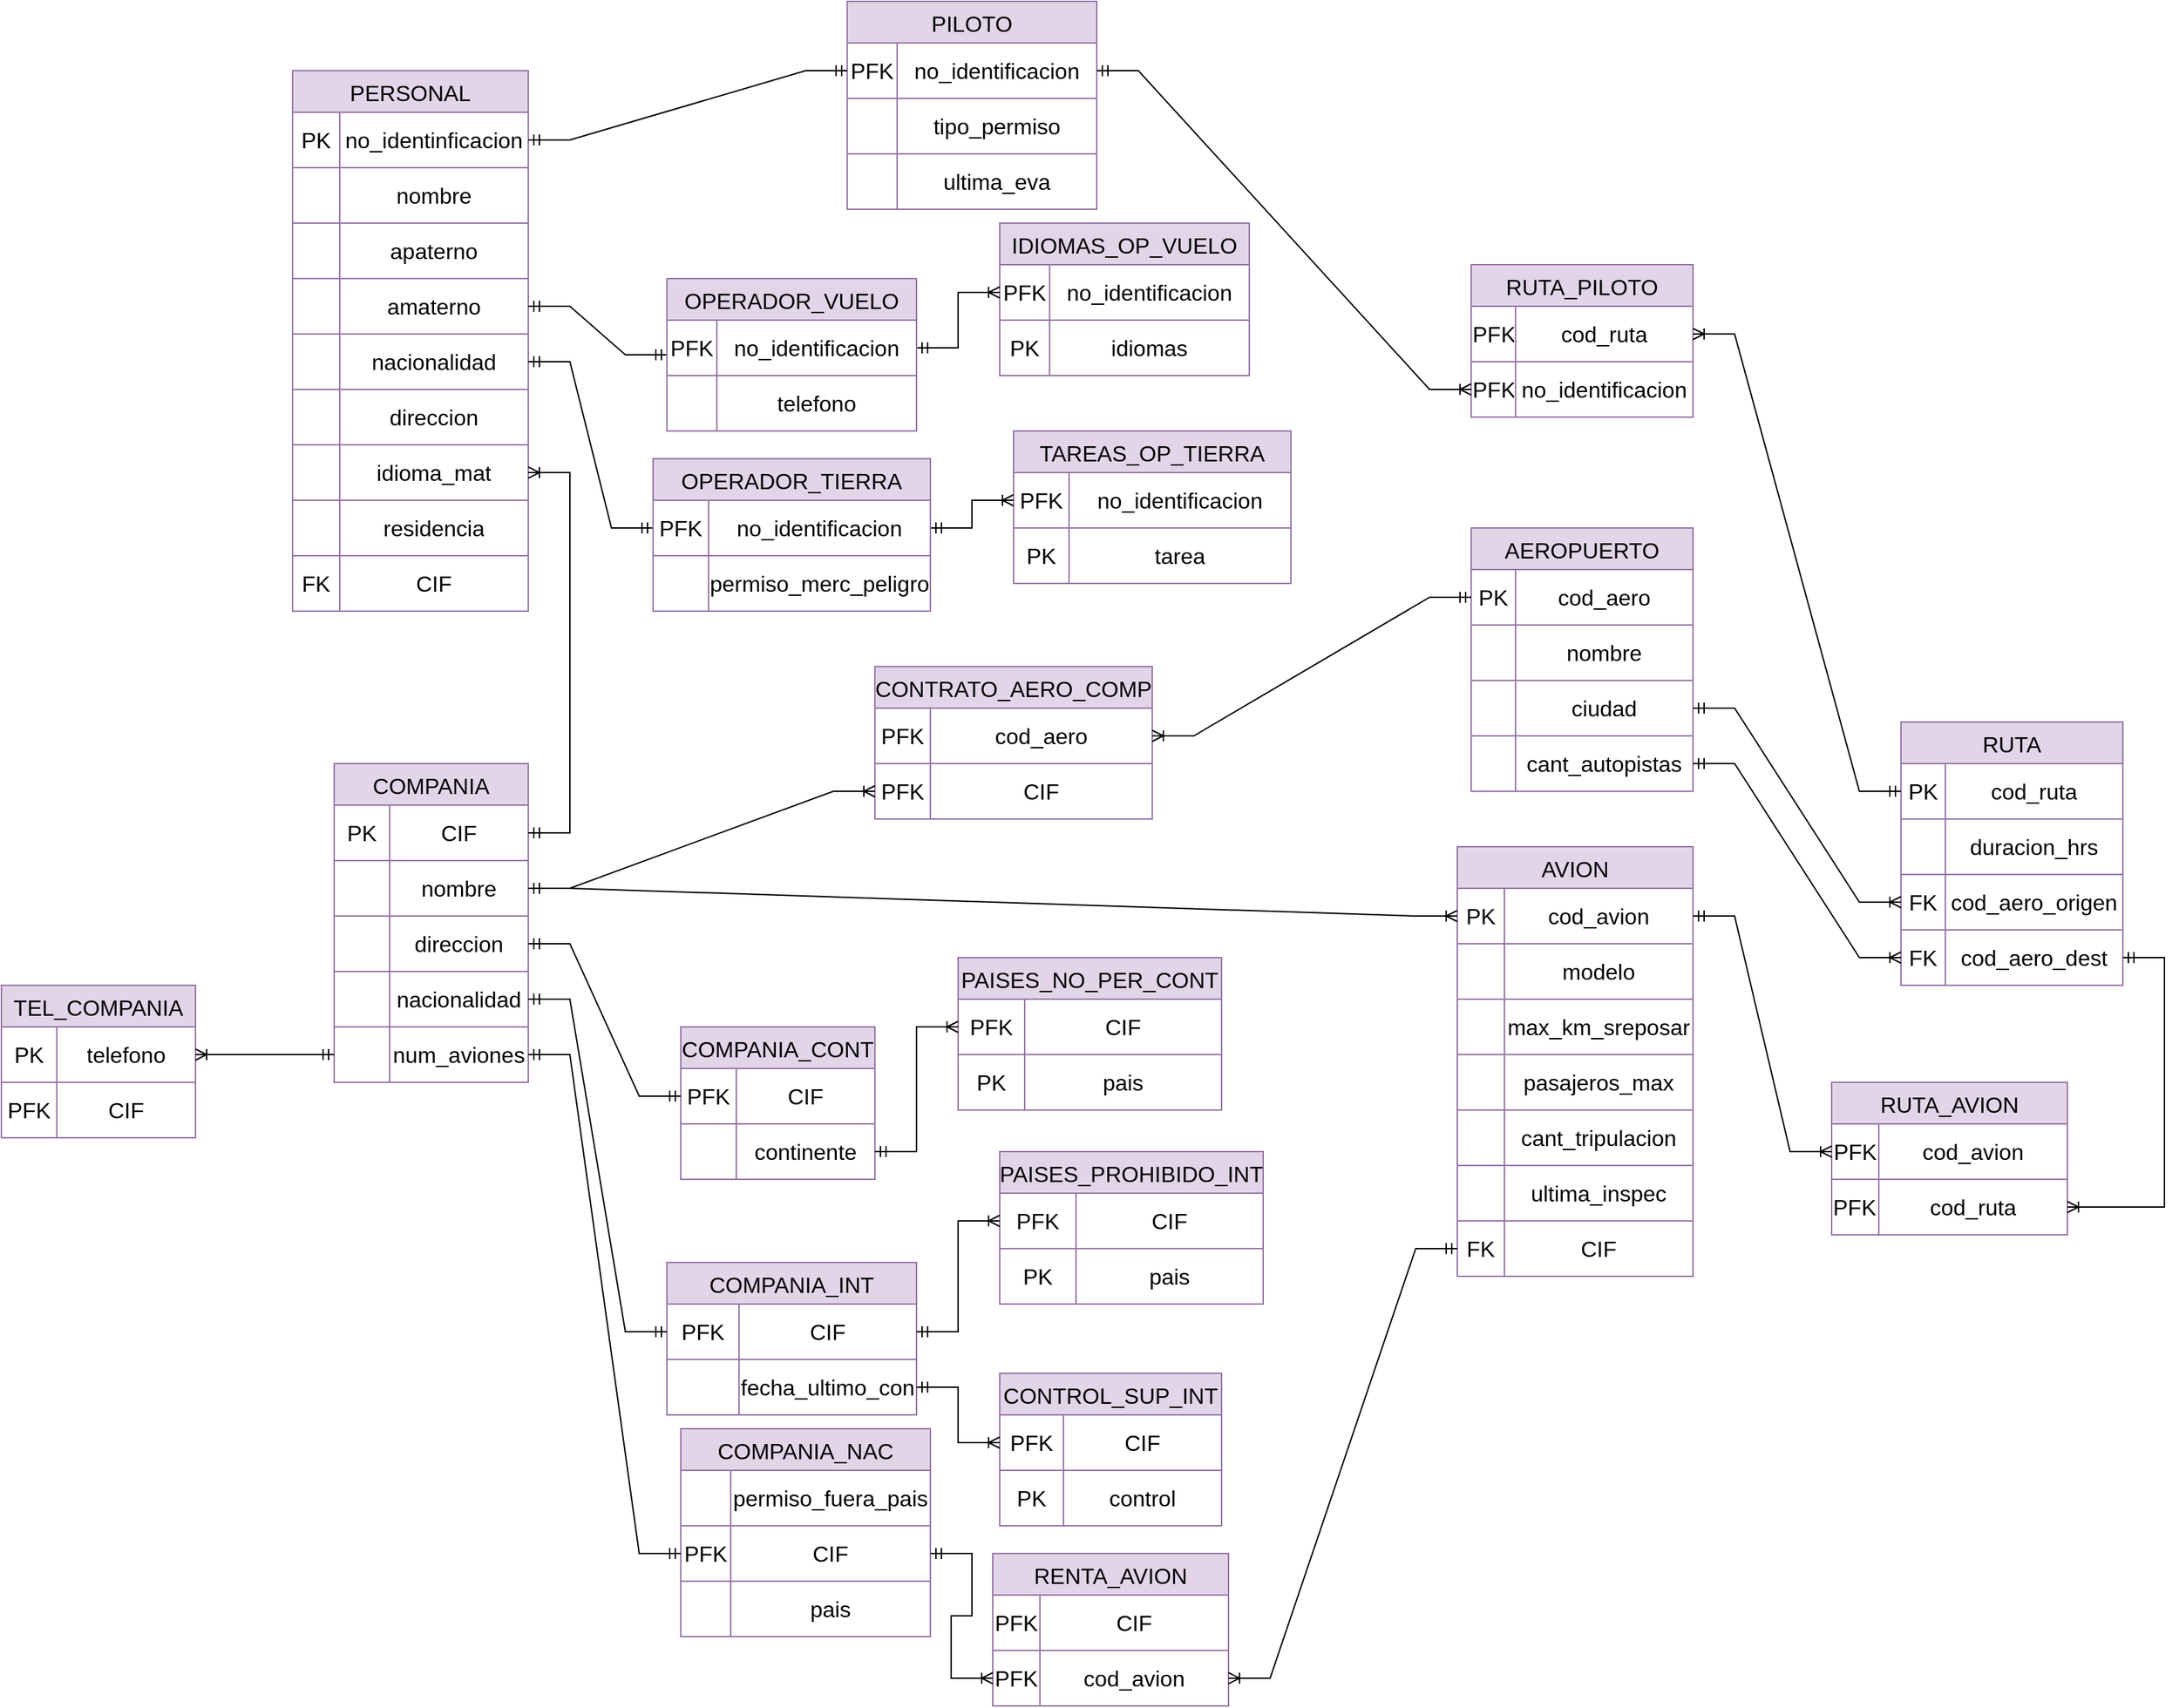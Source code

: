 <mxfile version="21.7.2" type="github">
  <diagram name="Página-1" id="a6ZiV04KGCb7zSJPk-AL">
    <mxGraphModel dx="3026" dy="840" grid="1" gridSize="10" guides="1" tooltips="1" connect="1" arrows="1" fold="1" page="1" pageScale="1" pageWidth="1920" pageHeight="1200" math="0" shadow="0">
      <root>
        <mxCell id="0" />
        <mxCell id="1" parent="0" />
        <mxCell id="yMkqW9YGtFYtiNFPIrnJ-1" value="COMPANIA" style="shape=table;startSize=30;container=1;collapsible=0;childLayout=tableLayout;strokeColor=#9673a6;fontSize=16;fillColor=#e1d5e7;" vertex="1" parent="1">
          <mxGeometry x="220" y="570" width="140" height="230" as="geometry" />
        </mxCell>
        <mxCell id="yMkqW9YGtFYtiNFPIrnJ-2" value="" style="shape=tableRow;horizontal=0;startSize=0;swimlaneHead=0;swimlaneBody=0;strokeColor=inherit;top=0;left=0;bottom=0;right=0;collapsible=0;dropTarget=0;fillColor=none;points=[[0,0.5],[1,0.5]];portConstraint=eastwest;fontSize=16;" vertex="1" parent="yMkqW9YGtFYtiNFPIrnJ-1">
          <mxGeometry y="30" width="140" height="40" as="geometry" />
        </mxCell>
        <mxCell id="yMkqW9YGtFYtiNFPIrnJ-4" value="PK" style="shape=partialRectangle;html=1;whiteSpace=wrap;connectable=0;strokeColor=inherit;overflow=hidden;fillColor=none;top=0;left=0;bottom=0;right=0;pointerEvents=1;fontSize=16;" vertex="1" parent="yMkqW9YGtFYtiNFPIrnJ-2">
          <mxGeometry width="40" height="40" as="geometry">
            <mxRectangle width="40" height="40" as="alternateBounds" />
          </mxGeometry>
        </mxCell>
        <mxCell id="yMkqW9YGtFYtiNFPIrnJ-5" value="CIF" style="shape=partialRectangle;html=1;whiteSpace=wrap;connectable=0;strokeColor=inherit;overflow=hidden;fillColor=none;top=0;left=0;bottom=0;right=0;pointerEvents=1;fontSize=16;" vertex="1" parent="yMkqW9YGtFYtiNFPIrnJ-2">
          <mxGeometry x="40" width="100" height="40" as="geometry">
            <mxRectangle width="100" height="40" as="alternateBounds" />
          </mxGeometry>
        </mxCell>
        <mxCell id="yMkqW9YGtFYtiNFPIrnJ-6" value="" style="shape=tableRow;horizontal=0;startSize=0;swimlaneHead=0;swimlaneBody=0;strokeColor=inherit;top=0;left=0;bottom=0;right=0;collapsible=0;dropTarget=0;fillColor=none;points=[[0,0.5],[1,0.5]];portConstraint=eastwest;fontSize=16;" vertex="1" parent="yMkqW9YGtFYtiNFPIrnJ-1">
          <mxGeometry y="70" width="140" height="40" as="geometry" />
        </mxCell>
        <mxCell id="yMkqW9YGtFYtiNFPIrnJ-8" value="" style="shape=partialRectangle;html=1;whiteSpace=wrap;connectable=0;strokeColor=inherit;overflow=hidden;fillColor=none;top=0;left=0;bottom=0;right=0;pointerEvents=1;fontSize=16;" vertex="1" parent="yMkqW9YGtFYtiNFPIrnJ-6">
          <mxGeometry width="40" height="40" as="geometry">
            <mxRectangle width="40" height="40" as="alternateBounds" />
          </mxGeometry>
        </mxCell>
        <mxCell id="yMkqW9YGtFYtiNFPIrnJ-9" value="nombre" style="shape=partialRectangle;html=1;whiteSpace=wrap;connectable=0;strokeColor=inherit;overflow=hidden;fillColor=none;top=0;left=0;bottom=0;right=0;pointerEvents=1;fontSize=16;" vertex="1" parent="yMkqW9YGtFYtiNFPIrnJ-6">
          <mxGeometry x="40" width="100" height="40" as="geometry">
            <mxRectangle width="100" height="40" as="alternateBounds" />
          </mxGeometry>
        </mxCell>
        <mxCell id="yMkqW9YGtFYtiNFPIrnJ-10" value="" style="shape=tableRow;horizontal=0;startSize=0;swimlaneHead=0;swimlaneBody=0;strokeColor=inherit;top=0;left=0;bottom=0;right=0;collapsible=0;dropTarget=0;fillColor=none;points=[[0,0.5],[1,0.5]];portConstraint=eastwest;fontSize=16;" vertex="1" parent="yMkqW9YGtFYtiNFPIrnJ-1">
          <mxGeometry y="110" width="140" height="40" as="geometry" />
        </mxCell>
        <mxCell id="yMkqW9YGtFYtiNFPIrnJ-12" value="" style="shape=partialRectangle;html=1;whiteSpace=wrap;connectable=0;strokeColor=inherit;overflow=hidden;fillColor=none;top=0;left=0;bottom=0;right=0;pointerEvents=1;fontSize=16;" vertex="1" parent="yMkqW9YGtFYtiNFPIrnJ-10">
          <mxGeometry width="40" height="40" as="geometry">
            <mxRectangle width="40" height="40" as="alternateBounds" />
          </mxGeometry>
        </mxCell>
        <mxCell id="yMkqW9YGtFYtiNFPIrnJ-13" value="direccion" style="shape=partialRectangle;html=1;whiteSpace=wrap;connectable=0;strokeColor=inherit;overflow=hidden;fillColor=none;top=0;left=0;bottom=0;right=0;pointerEvents=1;fontSize=16;" vertex="1" parent="yMkqW9YGtFYtiNFPIrnJ-10">
          <mxGeometry x="40" width="100" height="40" as="geometry">
            <mxRectangle width="100" height="40" as="alternateBounds" />
          </mxGeometry>
        </mxCell>
        <mxCell id="yMkqW9YGtFYtiNFPIrnJ-14" style="shape=tableRow;horizontal=0;startSize=0;swimlaneHead=0;swimlaneBody=0;strokeColor=inherit;top=0;left=0;bottom=0;right=0;collapsible=0;dropTarget=0;fillColor=none;points=[[0,0.5],[1,0.5]];portConstraint=eastwest;fontSize=16;" vertex="1" parent="yMkqW9YGtFYtiNFPIrnJ-1">
          <mxGeometry y="150" width="140" height="40" as="geometry" />
        </mxCell>
        <mxCell id="yMkqW9YGtFYtiNFPIrnJ-15" style="shape=partialRectangle;html=1;whiteSpace=wrap;connectable=0;strokeColor=inherit;overflow=hidden;fillColor=none;top=0;left=0;bottom=0;right=0;pointerEvents=1;fontSize=16;" vertex="1" parent="yMkqW9YGtFYtiNFPIrnJ-14">
          <mxGeometry width="40" height="40" as="geometry">
            <mxRectangle width="40" height="40" as="alternateBounds" />
          </mxGeometry>
        </mxCell>
        <mxCell id="yMkqW9YGtFYtiNFPIrnJ-16" value="nacionalidad" style="shape=partialRectangle;html=1;whiteSpace=wrap;connectable=0;strokeColor=inherit;overflow=hidden;fillColor=none;top=0;left=0;bottom=0;right=0;pointerEvents=1;fontSize=16;" vertex="1" parent="yMkqW9YGtFYtiNFPIrnJ-14">
          <mxGeometry x="40" width="100" height="40" as="geometry">
            <mxRectangle width="100" height="40" as="alternateBounds" />
          </mxGeometry>
        </mxCell>
        <mxCell id="yMkqW9YGtFYtiNFPIrnJ-17" style="shape=tableRow;horizontal=0;startSize=0;swimlaneHead=0;swimlaneBody=0;strokeColor=inherit;top=0;left=0;bottom=0;right=0;collapsible=0;dropTarget=0;fillColor=none;points=[[0,0.5],[1,0.5]];portConstraint=eastwest;fontSize=16;" vertex="1" parent="yMkqW9YGtFYtiNFPIrnJ-1">
          <mxGeometry y="190" width="140" height="40" as="geometry" />
        </mxCell>
        <mxCell id="yMkqW9YGtFYtiNFPIrnJ-18" style="shape=partialRectangle;html=1;whiteSpace=wrap;connectable=0;strokeColor=inherit;overflow=hidden;fillColor=none;top=0;left=0;bottom=0;right=0;pointerEvents=1;fontSize=16;" vertex="1" parent="yMkqW9YGtFYtiNFPIrnJ-17">
          <mxGeometry width="40" height="40" as="geometry">
            <mxRectangle width="40" height="40" as="alternateBounds" />
          </mxGeometry>
        </mxCell>
        <mxCell id="yMkqW9YGtFYtiNFPIrnJ-19" value="num_aviones" style="shape=partialRectangle;html=1;whiteSpace=wrap;connectable=0;strokeColor=inherit;overflow=hidden;fillColor=none;top=0;left=0;bottom=0;right=0;pointerEvents=1;fontSize=16;" vertex="1" parent="yMkqW9YGtFYtiNFPIrnJ-17">
          <mxGeometry x="40" width="100" height="40" as="geometry">
            <mxRectangle width="100" height="40" as="alternateBounds" />
          </mxGeometry>
        </mxCell>
        <mxCell id="yMkqW9YGtFYtiNFPIrnJ-23" value="TEL_COMPANIA" style="shape=table;startSize=30;container=1;collapsible=0;childLayout=tableLayout;strokeColor=#9673a6;fontSize=16;fillColor=#e1d5e7;" vertex="1" parent="1">
          <mxGeometry x="-20" y="730" width="140" height="110" as="geometry" />
        </mxCell>
        <mxCell id="yMkqW9YGtFYtiNFPIrnJ-24" value="" style="shape=tableRow;horizontal=0;startSize=0;swimlaneHead=0;swimlaneBody=0;strokeColor=inherit;top=0;left=0;bottom=0;right=0;collapsible=0;dropTarget=0;fillColor=none;points=[[0,0.5],[1,0.5]];portConstraint=eastwest;fontSize=16;" vertex="1" parent="yMkqW9YGtFYtiNFPIrnJ-23">
          <mxGeometry y="30" width="140" height="40" as="geometry" />
        </mxCell>
        <mxCell id="yMkqW9YGtFYtiNFPIrnJ-25" value="PK" style="shape=partialRectangle;html=1;whiteSpace=wrap;connectable=0;strokeColor=inherit;overflow=hidden;fillColor=none;top=0;left=0;bottom=0;right=0;pointerEvents=1;fontSize=16;" vertex="1" parent="yMkqW9YGtFYtiNFPIrnJ-24">
          <mxGeometry width="40" height="40" as="geometry">
            <mxRectangle width="40" height="40" as="alternateBounds" />
          </mxGeometry>
        </mxCell>
        <mxCell id="yMkqW9YGtFYtiNFPIrnJ-26" value="telefono" style="shape=partialRectangle;html=1;whiteSpace=wrap;connectable=0;strokeColor=inherit;overflow=hidden;fillColor=none;top=0;left=0;bottom=0;right=0;pointerEvents=1;fontSize=16;" vertex="1" parent="yMkqW9YGtFYtiNFPIrnJ-24">
          <mxGeometry x="40" width="100" height="40" as="geometry">
            <mxRectangle width="100" height="40" as="alternateBounds" />
          </mxGeometry>
        </mxCell>
        <mxCell id="yMkqW9YGtFYtiNFPIrnJ-27" value="" style="shape=tableRow;horizontal=0;startSize=0;swimlaneHead=0;swimlaneBody=0;strokeColor=inherit;top=0;left=0;bottom=0;right=0;collapsible=0;dropTarget=0;fillColor=none;points=[[0,0.5],[1,0.5]];portConstraint=eastwest;fontSize=16;" vertex="1" parent="yMkqW9YGtFYtiNFPIrnJ-23">
          <mxGeometry y="70" width="140" height="40" as="geometry" />
        </mxCell>
        <mxCell id="yMkqW9YGtFYtiNFPIrnJ-28" value="PFK" style="shape=partialRectangle;html=1;whiteSpace=wrap;connectable=0;strokeColor=inherit;overflow=hidden;fillColor=none;top=0;left=0;bottom=0;right=0;pointerEvents=1;fontSize=16;" vertex="1" parent="yMkqW9YGtFYtiNFPIrnJ-27">
          <mxGeometry width="40" height="40" as="geometry">
            <mxRectangle width="40" height="40" as="alternateBounds" />
          </mxGeometry>
        </mxCell>
        <mxCell id="yMkqW9YGtFYtiNFPIrnJ-29" value="CIF" style="shape=partialRectangle;html=1;whiteSpace=wrap;connectable=0;strokeColor=inherit;overflow=hidden;fillColor=none;top=0;left=0;bottom=0;right=0;pointerEvents=1;fontSize=16;" vertex="1" parent="yMkqW9YGtFYtiNFPIrnJ-27">
          <mxGeometry x="40" width="100" height="40" as="geometry">
            <mxRectangle width="100" height="40" as="alternateBounds" />
          </mxGeometry>
        </mxCell>
        <mxCell id="yMkqW9YGtFYtiNFPIrnJ-39" value="COMPANIA_CONT" style="shape=table;startSize=30;container=1;collapsible=0;childLayout=tableLayout;strokeColor=#9673a6;fontSize=16;fillColor=#e1d5e7;" vertex="1" parent="1">
          <mxGeometry x="470" y="760" width="140" height="110" as="geometry" />
        </mxCell>
        <mxCell id="yMkqW9YGtFYtiNFPIrnJ-40" value="" style="shape=tableRow;horizontal=0;startSize=0;swimlaneHead=0;swimlaneBody=0;strokeColor=inherit;top=0;left=0;bottom=0;right=0;collapsible=0;dropTarget=0;fillColor=none;points=[[0,0.5],[1,0.5]];portConstraint=eastwest;fontSize=16;" vertex="1" parent="yMkqW9YGtFYtiNFPIrnJ-39">
          <mxGeometry y="30" width="140" height="40" as="geometry" />
        </mxCell>
        <mxCell id="yMkqW9YGtFYtiNFPIrnJ-41" value="PFK" style="shape=partialRectangle;html=1;whiteSpace=wrap;connectable=0;strokeColor=inherit;overflow=hidden;fillColor=none;top=0;left=0;bottom=0;right=0;pointerEvents=1;fontSize=16;" vertex="1" parent="yMkqW9YGtFYtiNFPIrnJ-40">
          <mxGeometry width="40" height="40" as="geometry">
            <mxRectangle width="40" height="40" as="alternateBounds" />
          </mxGeometry>
        </mxCell>
        <mxCell id="yMkqW9YGtFYtiNFPIrnJ-42" value="CIF" style="shape=partialRectangle;html=1;whiteSpace=wrap;connectable=0;strokeColor=inherit;overflow=hidden;fillColor=none;top=0;left=0;bottom=0;right=0;pointerEvents=1;fontSize=16;" vertex="1" parent="yMkqW9YGtFYtiNFPIrnJ-40">
          <mxGeometry x="40" width="100" height="40" as="geometry">
            <mxRectangle width="100" height="40" as="alternateBounds" />
          </mxGeometry>
        </mxCell>
        <mxCell id="yMkqW9YGtFYtiNFPIrnJ-43" value="" style="shape=tableRow;horizontal=0;startSize=0;swimlaneHead=0;swimlaneBody=0;strokeColor=inherit;top=0;left=0;bottom=0;right=0;collapsible=0;dropTarget=0;fillColor=none;points=[[0,0.5],[1,0.5]];portConstraint=eastwest;fontSize=16;" vertex="1" parent="yMkqW9YGtFYtiNFPIrnJ-39">
          <mxGeometry y="70" width="140" height="40" as="geometry" />
        </mxCell>
        <mxCell id="yMkqW9YGtFYtiNFPIrnJ-44" value="" style="shape=partialRectangle;html=1;whiteSpace=wrap;connectable=0;strokeColor=inherit;overflow=hidden;fillColor=none;top=0;left=0;bottom=0;right=0;pointerEvents=1;fontSize=16;" vertex="1" parent="yMkqW9YGtFYtiNFPIrnJ-43">
          <mxGeometry width="40" height="40" as="geometry">
            <mxRectangle width="40" height="40" as="alternateBounds" />
          </mxGeometry>
        </mxCell>
        <mxCell id="yMkqW9YGtFYtiNFPIrnJ-45" value="continente" style="shape=partialRectangle;html=1;whiteSpace=wrap;connectable=0;strokeColor=inherit;overflow=hidden;fillColor=none;top=0;left=0;bottom=0;right=0;pointerEvents=1;fontSize=16;" vertex="1" parent="yMkqW9YGtFYtiNFPIrnJ-43">
          <mxGeometry x="40" width="100" height="40" as="geometry">
            <mxRectangle width="100" height="40" as="alternateBounds" />
          </mxGeometry>
        </mxCell>
        <mxCell id="yMkqW9YGtFYtiNFPIrnJ-46" value="PAISES_NO_PER_CONT" style="shape=table;startSize=30;container=1;collapsible=0;childLayout=tableLayout;strokeColor=#9673a6;fontSize=16;fillColor=#e1d5e7;" vertex="1" parent="1">
          <mxGeometry x="670" y="710" width="190" height="110" as="geometry" />
        </mxCell>
        <mxCell id="yMkqW9YGtFYtiNFPIrnJ-47" value="" style="shape=tableRow;horizontal=0;startSize=0;swimlaneHead=0;swimlaneBody=0;strokeColor=inherit;top=0;left=0;bottom=0;right=0;collapsible=0;dropTarget=0;fillColor=none;points=[[0,0.5],[1,0.5]];portConstraint=eastwest;fontSize=16;" vertex="1" parent="yMkqW9YGtFYtiNFPIrnJ-46">
          <mxGeometry y="30" width="190" height="40" as="geometry" />
        </mxCell>
        <mxCell id="yMkqW9YGtFYtiNFPIrnJ-48" value="PFK" style="shape=partialRectangle;html=1;whiteSpace=wrap;connectable=0;strokeColor=inherit;overflow=hidden;fillColor=none;top=0;left=0;bottom=0;right=0;pointerEvents=1;fontSize=16;" vertex="1" parent="yMkqW9YGtFYtiNFPIrnJ-47">
          <mxGeometry width="48" height="40" as="geometry">
            <mxRectangle width="48" height="40" as="alternateBounds" />
          </mxGeometry>
        </mxCell>
        <mxCell id="yMkqW9YGtFYtiNFPIrnJ-49" value="CIF" style="shape=partialRectangle;html=1;whiteSpace=wrap;connectable=0;strokeColor=inherit;overflow=hidden;fillColor=none;top=0;left=0;bottom=0;right=0;pointerEvents=1;fontSize=16;" vertex="1" parent="yMkqW9YGtFYtiNFPIrnJ-47">
          <mxGeometry x="48" width="142" height="40" as="geometry">
            <mxRectangle width="142" height="40" as="alternateBounds" />
          </mxGeometry>
        </mxCell>
        <mxCell id="yMkqW9YGtFYtiNFPIrnJ-50" value="" style="shape=tableRow;horizontal=0;startSize=0;swimlaneHead=0;swimlaneBody=0;strokeColor=inherit;top=0;left=0;bottom=0;right=0;collapsible=0;dropTarget=0;fillColor=none;points=[[0,0.5],[1,0.5]];portConstraint=eastwest;fontSize=16;" vertex="1" parent="yMkqW9YGtFYtiNFPIrnJ-46">
          <mxGeometry y="70" width="190" height="40" as="geometry" />
        </mxCell>
        <mxCell id="yMkqW9YGtFYtiNFPIrnJ-51" value="PK" style="shape=partialRectangle;html=1;whiteSpace=wrap;connectable=0;strokeColor=inherit;overflow=hidden;fillColor=none;top=0;left=0;bottom=0;right=0;pointerEvents=1;fontSize=16;" vertex="1" parent="yMkqW9YGtFYtiNFPIrnJ-50">
          <mxGeometry width="48" height="40" as="geometry">
            <mxRectangle width="48" height="40" as="alternateBounds" />
          </mxGeometry>
        </mxCell>
        <mxCell id="yMkqW9YGtFYtiNFPIrnJ-52" value="pais" style="shape=partialRectangle;html=1;whiteSpace=wrap;connectable=0;strokeColor=inherit;overflow=hidden;fillColor=none;top=0;left=0;bottom=0;right=0;pointerEvents=1;fontSize=16;" vertex="1" parent="yMkqW9YGtFYtiNFPIrnJ-50">
          <mxGeometry x="48" width="142" height="40" as="geometry">
            <mxRectangle width="142" height="40" as="alternateBounds" />
          </mxGeometry>
        </mxCell>
        <mxCell id="yMkqW9YGtFYtiNFPIrnJ-53" value="COMPANIA_INT" style="shape=table;startSize=30;container=1;collapsible=0;childLayout=tableLayout;strokeColor=#9673a6;fontSize=16;fillColor=#e1d5e7;" vertex="1" parent="1">
          <mxGeometry x="460" y="930" width="180" height="110" as="geometry" />
        </mxCell>
        <mxCell id="yMkqW9YGtFYtiNFPIrnJ-54" value="" style="shape=tableRow;horizontal=0;startSize=0;swimlaneHead=0;swimlaneBody=0;strokeColor=inherit;top=0;left=0;bottom=0;right=0;collapsible=0;dropTarget=0;fillColor=none;points=[[0,0.5],[1,0.5]];portConstraint=eastwest;fontSize=16;" vertex="1" parent="yMkqW9YGtFYtiNFPIrnJ-53">
          <mxGeometry y="30" width="180" height="40" as="geometry" />
        </mxCell>
        <mxCell id="yMkqW9YGtFYtiNFPIrnJ-55" value="PFK" style="shape=partialRectangle;html=1;whiteSpace=wrap;connectable=0;strokeColor=inherit;overflow=hidden;fillColor=none;top=0;left=0;bottom=0;right=0;pointerEvents=1;fontSize=16;" vertex="1" parent="yMkqW9YGtFYtiNFPIrnJ-54">
          <mxGeometry width="52" height="40" as="geometry">
            <mxRectangle width="52" height="40" as="alternateBounds" />
          </mxGeometry>
        </mxCell>
        <mxCell id="yMkqW9YGtFYtiNFPIrnJ-56" value="CIF" style="shape=partialRectangle;html=1;whiteSpace=wrap;connectable=0;strokeColor=inherit;overflow=hidden;fillColor=none;top=0;left=0;bottom=0;right=0;pointerEvents=1;fontSize=16;" vertex="1" parent="yMkqW9YGtFYtiNFPIrnJ-54">
          <mxGeometry x="52" width="128" height="40" as="geometry">
            <mxRectangle width="128" height="40" as="alternateBounds" />
          </mxGeometry>
        </mxCell>
        <mxCell id="yMkqW9YGtFYtiNFPIrnJ-57" value="" style="shape=tableRow;horizontal=0;startSize=0;swimlaneHead=0;swimlaneBody=0;strokeColor=inherit;top=0;left=0;bottom=0;right=0;collapsible=0;dropTarget=0;fillColor=none;points=[[0,0.5],[1,0.5]];portConstraint=eastwest;fontSize=16;" vertex="1" parent="yMkqW9YGtFYtiNFPIrnJ-53">
          <mxGeometry y="70" width="180" height="40" as="geometry" />
        </mxCell>
        <mxCell id="yMkqW9YGtFYtiNFPIrnJ-58" value="" style="shape=partialRectangle;html=1;whiteSpace=wrap;connectable=0;strokeColor=inherit;overflow=hidden;fillColor=none;top=0;left=0;bottom=0;right=0;pointerEvents=1;fontSize=16;" vertex="1" parent="yMkqW9YGtFYtiNFPIrnJ-57">
          <mxGeometry width="52" height="40" as="geometry">
            <mxRectangle width="52" height="40" as="alternateBounds" />
          </mxGeometry>
        </mxCell>
        <mxCell id="yMkqW9YGtFYtiNFPIrnJ-59" value="fecha_ultimo_con" style="shape=partialRectangle;html=1;whiteSpace=wrap;connectable=0;strokeColor=inherit;overflow=hidden;fillColor=none;top=0;left=0;bottom=0;right=0;pointerEvents=1;fontSize=16;" vertex="1" parent="yMkqW9YGtFYtiNFPIrnJ-57">
          <mxGeometry x="52" width="128" height="40" as="geometry">
            <mxRectangle width="128" height="40" as="alternateBounds" />
          </mxGeometry>
        </mxCell>
        <mxCell id="yMkqW9YGtFYtiNFPIrnJ-60" value="PAISES_PROHIBIDO_INT" style="shape=table;startSize=30;container=1;collapsible=0;childLayout=tableLayout;strokeColor=#9673a6;fontSize=16;fillColor=#e1d5e7;" vertex="1" parent="1">
          <mxGeometry x="700" y="850" width="190" height="110" as="geometry" />
        </mxCell>
        <mxCell id="yMkqW9YGtFYtiNFPIrnJ-61" value="" style="shape=tableRow;horizontal=0;startSize=0;swimlaneHead=0;swimlaneBody=0;strokeColor=inherit;top=0;left=0;bottom=0;right=0;collapsible=0;dropTarget=0;fillColor=none;points=[[0,0.5],[1,0.5]];portConstraint=eastwest;fontSize=16;" vertex="1" parent="yMkqW9YGtFYtiNFPIrnJ-60">
          <mxGeometry y="30" width="190" height="40" as="geometry" />
        </mxCell>
        <mxCell id="yMkqW9YGtFYtiNFPIrnJ-62" value="PFK" style="shape=partialRectangle;html=1;whiteSpace=wrap;connectable=0;strokeColor=inherit;overflow=hidden;fillColor=none;top=0;left=0;bottom=0;right=0;pointerEvents=1;fontSize=16;" vertex="1" parent="yMkqW9YGtFYtiNFPIrnJ-61">
          <mxGeometry width="55" height="40" as="geometry">
            <mxRectangle width="55" height="40" as="alternateBounds" />
          </mxGeometry>
        </mxCell>
        <mxCell id="yMkqW9YGtFYtiNFPIrnJ-63" value="CIF" style="shape=partialRectangle;html=1;whiteSpace=wrap;connectable=0;strokeColor=inherit;overflow=hidden;fillColor=none;top=0;left=0;bottom=0;right=0;pointerEvents=1;fontSize=16;" vertex="1" parent="yMkqW9YGtFYtiNFPIrnJ-61">
          <mxGeometry x="55" width="135" height="40" as="geometry">
            <mxRectangle width="135" height="40" as="alternateBounds" />
          </mxGeometry>
        </mxCell>
        <mxCell id="yMkqW9YGtFYtiNFPIrnJ-64" value="" style="shape=tableRow;horizontal=0;startSize=0;swimlaneHead=0;swimlaneBody=0;strokeColor=inherit;top=0;left=0;bottom=0;right=0;collapsible=0;dropTarget=0;fillColor=none;points=[[0,0.5],[1,0.5]];portConstraint=eastwest;fontSize=16;" vertex="1" parent="yMkqW9YGtFYtiNFPIrnJ-60">
          <mxGeometry y="70" width="190" height="40" as="geometry" />
        </mxCell>
        <mxCell id="yMkqW9YGtFYtiNFPIrnJ-65" value="PK" style="shape=partialRectangle;html=1;whiteSpace=wrap;connectable=0;strokeColor=inherit;overflow=hidden;fillColor=none;top=0;left=0;bottom=0;right=0;pointerEvents=1;fontSize=16;" vertex="1" parent="yMkqW9YGtFYtiNFPIrnJ-64">
          <mxGeometry width="55" height="40" as="geometry">
            <mxRectangle width="55" height="40" as="alternateBounds" />
          </mxGeometry>
        </mxCell>
        <mxCell id="yMkqW9YGtFYtiNFPIrnJ-66" value="pais" style="shape=partialRectangle;html=1;whiteSpace=wrap;connectable=0;strokeColor=inherit;overflow=hidden;fillColor=none;top=0;left=0;bottom=0;right=0;pointerEvents=1;fontSize=16;" vertex="1" parent="yMkqW9YGtFYtiNFPIrnJ-64">
          <mxGeometry x="55" width="135" height="40" as="geometry">
            <mxRectangle width="135" height="40" as="alternateBounds" />
          </mxGeometry>
        </mxCell>
        <mxCell id="yMkqW9YGtFYtiNFPIrnJ-67" value="CONTROL_SUP_INT" style="shape=table;startSize=30;container=1;collapsible=0;childLayout=tableLayout;strokeColor=#9673a6;fontSize=16;fillColor=#e1d5e7;" vertex="1" parent="1">
          <mxGeometry x="700" y="1010" width="160" height="110" as="geometry" />
        </mxCell>
        <mxCell id="yMkqW9YGtFYtiNFPIrnJ-68" value="" style="shape=tableRow;horizontal=0;startSize=0;swimlaneHead=0;swimlaneBody=0;strokeColor=inherit;top=0;left=0;bottom=0;right=0;collapsible=0;dropTarget=0;fillColor=none;points=[[0,0.5],[1,0.5]];portConstraint=eastwest;fontSize=16;" vertex="1" parent="yMkqW9YGtFYtiNFPIrnJ-67">
          <mxGeometry y="30" width="160" height="40" as="geometry" />
        </mxCell>
        <mxCell id="yMkqW9YGtFYtiNFPIrnJ-69" value="PFK" style="shape=partialRectangle;html=1;whiteSpace=wrap;connectable=0;strokeColor=inherit;overflow=hidden;fillColor=none;top=0;left=0;bottom=0;right=0;pointerEvents=1;fontSize=16;" vertex="1" parent="yMkqW9YGtFYtiNFPIrnJ-68">
          <mxGeometry width="46" height="40" as="geometry">
            <mxRectangle width="46" height="40" as="alternateBounds" />
          </mxGeometry>
        </mxCell>
        <mxCell id="yMkqW9YGtFYtiNFPIrnJ-70" value="CIF" style="shape=partialRectangle;html=1;whiteSpace=wrap;connectable=0;strokeColor=inherit;overflow=hidden;fillColor=none;top=0;left=0;bottom=0;right=0;pointerEvents=1;fontSize=16;" vertex="1" parent="yMkqW9YGtFYtiNFPIrnJ-68">
          <mxGeometry x="46" width="114" height="40" as="geometry">
            <mxRectangle width="114" height="40" as="alternateBounds" />
          </mxGeometry>
        </mxCell>
        <mxCell id="yMkqW9YGtFYtiNFPIrnJ-71" value="" style="shape=tableRow;horizontal=0;startSize=0;swimlaneHead=0;swimlaneBody=0;strokeColor=inherit;top=0;left=0;bottom=0;right=0;collapsible=0;dropTarget=0;fillColor=none;points=[[0,0.5],[1,0.5]];portConstraint=eastwest;fontSize=16;" vertex="1" parent="yMkqW9YGtFYtiNFPIrnJ-67">
          <mxGeometry y="70" width="160" height="40" as="geometry" />
        </mxCell>
        <mxCell id="yMkqW9YGtFYtiNFPIrnJ-72" value="PK" style="shape=partialRectangle;html=1;whiteSpace=wrap;connectable=0;strokeColor=inherit;overflow=hidden;fillColor=none;top=0;left=0;bottom=0;right=0;pointerEvents=1;fontSize=16;" vertex="1" parent="yMkqW9YGtFYtiNFPIrnJ-71">
          <mxGeometry width="46" height="40" as="geometry">
            <mxRectangle width="46" height="40" as="alternateBounds" />
          </mxGeometry>
        </mxCell>
        <mxCell id="yMkqW9YGtFYtiNFPIrnJ-73" value="control" style="shape=partialRectangle;html=1;whiteSpace=wrap;connectable=0;strokeColor=inherit;overflow=hidden;fillColor=none;top=0;left=0;bottom=0;right=0;pointerEvents=1;fontSize=16;" vertex="1" parent="yMkqW9YGtFYtiNFPIrnJ-71">
          <mxGeometry x="46" width="114" height="40" as="geometry">
            <mxRectangle width="114" height="40" as="alternateBounds" />
          </mxGeometry>
        </mxCell>
        <mxCell id="yMkqW9YGtFYtiNFPIrnJ-74" value="COMPANIA_NAC" style="shape=table;startSize=30;container=1;collapsible=0;childLayout=tableLayout;strokeColor=#9673a6;fontSize=16;fillColor=#e1d5e7;" vertex="1" parent="1">
          <mxGeometry x="470" y="1050" width="180" height="150" as="geometry" />
        </mxCell>
        <mxCell id="yMkqW9YGtFYtiNFPIrnJ-81" style="shape=tableRow;horizontal=0;startSize=0;swimlaneHead=0;swimlaneBody=0;strokeColor=inherit;top=0;left=0;bottom=0;right=0;collapsible=0;dropTarget=0;fillColor=none;points=[[0,0.5],[1,0.5]];portConstraint=eastwest;fontSize=16;" vertex="1" parent="yMkqW9YGtFYtiNFPIrnJ-74">
          <mxGeometry y="30" width="180" height="40" as="geometry" />
        </mxCell>
        <mxCell id="yMkqW9YGtFYtiNFPIrnJ-82" style="shape=partialRectangle;html=1;whiteSpace=wrap;connectable=0;strokeColor=inherit;overflow=hidden;fillColor=none;top=0;left=0;bottom=0;right=0;pointerEvents=1;fontSize=16;" vertex="1" parent="yMkqW9YGtFYtiNFPIrnJ-81">
          <mxGeometry width="36" height="40" as="geometry">
            <mxRectangle width="36" height="40" as="alternateBounds" />
          </mxGeometry>
        </mxCell>
        <mxCell id="yMkqW9YGtFYtiNFPIrnJ-83" value="permiso_fuera_pais" style="shape=partialRectangle;html=1;whiteSpace=wrap;connectable=0;strokeColor=inherit;overflow=hidden;fillColor=none;top=0;left=0;bottom=0;right=0;pointerEvents=1;fontSize=16;" vertex="1" parent="yMkqW9YGtFYtiNFPIrnJ-81">
          <mxGeometry x="36" width="144" height="40" as="geometry">
            <mxRectangle width="144" height="40" as="alternateBounds" />
          </mxGeometry>
        </mxCell>
        <mxCell id="yMkqW9YGtFYtiNFPIrnJ-75" value="" style="shape=tableRow;horizontal=0;startSize=0;swimlaneHead=0;swimlaneBody=0;strokeColor=inherit;top=0;left=0;bottom=0;right=0;collapsible=0;dropTarget=0;fillColor=none;points=[[0,0.5],[1,0.5]];portConstraint=eastwest;fontSize=16;" vertex="1" parent="yMkqW9YGtFYtiNFPIrnJ-74">
          <mxGeometry y="70" width="180" height="40" as="geometry" />
        </mxCell>
        <mxCell id="yMkqW9YGtFYtiNFPIrnJ-76" value="PFK" style="shape=partialRectangle;html=1;whiteSpace=wrap;connectable=0;strokeColor=inherit;overflow=hidden;fillColor=none;top=0;left=0;bottom=0;right=0;pointerEvents=1;fontSize=16;" vertex="1" parent="yMkqW9YGtFYtiNFPIrnJ-75">
          <mxGeometry width="36" height="40" as="geometry">
            <mxRectangle width="36" height="40" as="alternateBounds" />
          </mxGeometry>
        </mxCell>
        <mxCell id="yMkqW9YGtFYtiNFPIrnJ-77" value="CIF" style="shape=partialRectangle;html=1;whiteSpace=wrap;connectable=0;strokeColor=inherit;overflow=hidden;fillColor=none;top=0;left=0;bottom=0;right=0;pointerEvents=1;fontSize=16;" vertex="1" parent="yMkqW9YGtFYtiNFPIrnJ-75">
          <mxGeometry x="36" width="144" height="40" as="geometry">
            <mxRectangle width="144" height="40" as="alternateBounds" />
          </mxGeometry>
        </mxCell>
        <mxCell id="yMkqW9YGtFYtiNFPIrnJ-78" value="" style="shape=tableRow;horizontal=0;startSize=0;swimlaneHead=0;swimlaneBody=0;strokeColor=inherit;top=0;left=0;bottom=0;right=0;collapsible=0;dropTarget=0;fillColor=none;points=[[0,0.5],[1,0.5]];portConstraint=eastwest;fontSize=16;" vertex="1" parent="yMkqW9YGtFYtiNFPIrnJ-74">
          <mxGeometry y="110" width="180" height="40" as="geometry" />
        </mxCell>
        <mxCell id="yMkqW9YGtFYtiNFPIrnJ-79" value="" style="shape=partialRectangle;html=1;whiteSpace=wrap;connectable=0;strokeColor=inherit;overflow=hidden;fillColor=none;top=0;left=0;bottom=0;right=0;pointerEvents=1;fontSize=16;" vertex="1" parent="yMkqW9YGtFYtiNFPIrnJ-78">
          <mxGeometry width="36" height="40" as="geometry">
            <mxRectangle width="36" height="40" as="alternateBounds" />
          </mxGeometry>
        </mxCell>
        <mxCell id="yMkqW9YGtFYtiNFPIrnJ-80" value="pais" style="shape=partialRectangle;html=1;whiteSpace=wrap;connectable=0;strokeColor=inherit;overflow=hidden;fillColor=none;top=0;left=0;bottom=0;right=0;pointerEvents=1;fontSize=16;" vertex="1" parent="yMkqW9YGtFYtiNFPIrnJ-78">
          <mxGeometry x="36" width="144" height="40" as="geometry">
            <mxRectangle width="144" height="40" as="alternateBounds" />
          </mxGeometry>
        </mxCell>
        <mxCell id="yMkqW9YGtFYtiNFPIrnJ-84" value="PERSONAL" style="shape=table;startSize=30;container=1;collapsible=0;childLayout=tableLayout;strokeColor=#9673a6;fontSize=16;fillColor=#e1d5e7;" vertex="1" parent="1">
          <mxGeometry x="190" y="70" width="170" height="390" as="geometry" />
        </mxCell>
        <mxCell id="yMkqW9YGtFYtiNFPIrnJ-85" value="" style="shape=tableRow;horizontal=0;startSize=0;swimlaneHead=0;swimlaneBody=0;strokeColor=inherit;top=0;left=0;bottom=0;right=0;collapsible=0;dropTarget=0;fillColor=none;points=[[0,0.5],[1,0.5]];portConstraint=eastwest;fontSize=16;" vertex="1" parent="yMkqW9YGtFYtiNFPIrnJ-84">
          <mxGeometry y="30" width="170" height="40" as="geometry" />
        </mxCell>
        <mxCell id="yMkqW9YGtFYtiNFPIrnJ-86" value="PK" style="shape=partialRectangle;html=1;whiteSpace=wrap;connectable=0;strokeColor=inherit;overflow=hidden;fillColor=none;top=0;left=0;bottom=0;right=0;pointerEvents=1;fontSize=16;" vertex="1" parent="yMkqW9YGtFYtiNFPIrnJ-85">
          <mxGeometry width="34" height="40" as="geometry">
            <mxRectangle width="34" height="40" as="alternateBounds" />
          </mxGeometry>
        </mxCell>
        <mxCell id="yMkqW9YGtFYtiNFPIrnJ-87" value="no_identinficacion" style="shape=partialRectangle;html=1;whiteSpace=wrap;connectable=0;strokeColor=inherit;overflow=hidden;fillColor=none;top=0;left=0;bottom=0;right=0;pointerEvents=1;fontSize=16;" vertex="1" parent="yMkqW9YGtFYtiNFPIrnJ-85">
          <mxGeometry x="34" width="136" height="40" as="geometry">
            <mxRectangle width="136" height="40" as="alternateBounds" />
          </mxGeometry>
        </mxCell>
        <mxCell id="yMkqW9YGtFYtiNFPIrnJ-88" value="" style="shape=tableRow;horizontal=0;startSize=0;swimlaneHead=0;swimlaneBody=0;strokeColor=inherit;top=0;left=0;bottom=0;right=0;collapsible=0;dropTarget=0;fillColor=none;points=[[0,0.5],[1,0.5]];portConstraint=eastwest;fontSize=16;" vertex="1" parent="yMkqW9YGtFYtiNFPIrnJ-84">
          <mxGeometry y="70" width="170" height="40" as="geometry" />
        </mxCell>
        <mxCell id="yMkqW9YGtFYtiNFPIrnJ-89" value="" style="shape=partialRectangle;html=1;whiteSpace=wrap;connectable=0;strokeColor=inherit;overflow=hidden;fillColor=none;top=0;left=0;bottom=0;right=0;pointerEvents=1;fontSize=16;" vertex="1" parent="yMkqW9YGtFYtiNFPIrnJ-88">
          <mxGeometry width="34" height="40" as="geometry">
            <mxRectangle width="34" height="40" as="alternateBounds" />
          </mxGeometry>
        </mxCell>
        <mxCell id="yMkqW9YGtFYtiNFPIrnJ-90" value="nombre" style="shape=partialRectangle;html=1;whiteSpace=wrap;connectable=0;strokeColor=inherit;overflow=hidden;fillColor=none;top=0;left=0;bottom=0;right=0;pointerEvents=1;fontSize=16;" vertex="1" parent="yMkqW9YGtFYtiNFPIrnJ-88">
          <mxGeometry x="34" width="136" height="40" as="geometry">
            <mxRectangle width="136" height="40" as="alternateBounds" />
          </mxGeometry>
        </mxCell>
        <mxCell id="yMkqW9YGtFYtiNFPIrnJ-91" value="" style="shape=tableRow;horizontal=0;startSize=0;swimlaneHead=0;swimlaneBody=0;strokeColor=inherit;top=0;left=0;bottom=0;right=0;collapsible=0;dropTarget=0;fillColor=none;points=[[0,0.5],[1,0.5]];portConstraint=eastwest;fontSize=16;" vertex="1" parent="yMkqW9YGtFYtiNFPIrnJ-84">
          <mxGeometry y="110" width="170" height="40" as="geometry" />
        </mxCell>
        <mxCell id="yMkqW9YGtFYtiNFPIrnJ-92" value="" style="shape=partialRectangle;html=1;whiteSpace=wrap;connectable=0;strokeColor=inherit;overflow=hidden;fillColor=none;top=0;left=0;bottom=0;right=0;pointerEvents=1;fontSize=16;" vertex="1" parent="yMkqW9YGtFYtiNFPIrnJ-91">
          <mxGeometry width="34" height="40" as="geometry">
            <mxRectangle width="34" height="40" as="alternateBounds" />
          </mxGeometry>
        </mxCell>
        <mxCell id="yMkqW9YGtFYtiNFPIrnJ-93" value="apaterno" style="shape=partialRectangle;html=1;whiteSpace=wrap;connectable=0;strokeColor=inherit;overflow=hidden;fillColor=none;top=0;left=0;bottom=0;right=0;pointerEvents=1;fontSize=16;" vertex="1" parent="yMkqW9YGtFYtiNFPIrnJ-91">
          <mxGeometry x="34" width="136" height="40" as="geometry">
            <mxRectangle width="136" height="40" as="alternateBounds" />
          </mxGeometry>
        </mxCell>
        <mxCell id="yMkqW9YGtFYtiNFPIrnJ-94" style="shape=tableRow;horizontal=0;startSize=0;swimlaneHead=0;swimlaneBody=0;strokeColor=inherit;top=0;left=0;bottom=0;right=0;collapsible=0;dropTarget=0;fillColor=none;points=[[0,0.5],[1,0.5]];portConstraint=eastwest;fontSize=16;" vertex="1" parent="yMkqW9YGtFYtiNFPIrnJ-84">
          <mxGeometry y="150" width="170" height="40" as="geometry" />
        </mxCell>
        <mxCell id="yMkqW9YGtFYtiNFPIrnJ-95" style="shape=partialRectangle;html=1;whiteSpace=wrap;connectable=0;strokeColor=inherit;overflow=hidden;fillColor=none;top=0;left=0;bottom=0;right=0;pointerEvents=1;fontSize=16;" vertex="1" parent="yMkqW9YGtFYtiNFPIrnJ-94">
          <mxGeometry width="34" height="40" as="geometry">
            <mxRectangle width="34" height="40" as="alternateBounds" />
          </mxGeometry>
        </mxCell>
        <mxCell id="yMkqW9YGtFYtiNFPIrnJ-96" value="amaterno" style="shape=partialRectangle;html=1;whiteSpace=wrap;connectable=0;strokeColor=inherit;overflow=hidden;fillColor=none;top=0;left=0;bottom=0;right=0;pointerEvents=1;fontSize=16;" vertex="1" parent="yMkqW9YGtFYtiNFPIrnJ-94">
          <mxGeometry x="34" width="136" height="40" as="geometry">
            <mxRectangle width="136" height="40" as="alternateBounds" />
          </mxGeometry>
        </mxCell>
        <mxCell id="yMkqW9YGtFYtiNFPIrnJ-97" style="shape=tableRow;horizontal=0;startSize=0;swimlaneHead=0;swimlaneBody=0;strokeColor=inherit;top=0;left=0;bottom=0;right=0;collapsible=0;dropTarget=0;fillColor=none;points=[[0,0.5],[1,0.5]];portConstraint=eastwest;fontSize=16;" vertex="1" parent="yMkqW9YGtFYtiNFPIrnJ-84">
          <mxGeometry y="190" width="170" height="40" as="geometry" />
        </mxCell>
        <mxCell id="yMkqW9YGtFYtiNFPIrnJ-98" style="shape=partialRectangle;html=1;whiteSpace=wrap;connectable=0;strokeColor=inherit;overflow=hidden;fillColor=none;top=0;left=0;bottom=0;right=0;pointerEvents=1;fontSize=16;" vertex="1" parent="yMkqW9YGtFYtiNFPIrnJ-97">
          <mxGeometry width="34" height="40" as="geometry">
            <mxRectangle width="34" height="40" as="alternateBounds" />
          </mxGeometry>
        </mxCell>
        <mxCell id="yMkqW9YGtFYtiNFPIrnJ-99" value="nacionalidad" style="shape=partialRectangle;html=1;whiteSpace=wrap;connectable=0;strokeColor=inherit;overflow=hidden;fillColor=none;top=0;left=0;bottom=0;right=0;pointerEvents=1;fontSize=16;" vertex="1" parent="yMkqW9YGtFYtiNFPIrnJ-97">
          <mxGeometry x="34" width="136" height="40" as="geometry">
            <mxRectangle width="136" height="40" as="alternateBounds" />
          </mxGeometry>
        </mxCell>
        <mxCell id="yMkqW9YGtFYtiNFPIrnJ-100" style="shape=tableRow;horizontal=0;startSize=0;swimlaneHead=0;swimlaneBody=0;strokeColor=inherit;top=0;left=0;bottom=0;right=0;collapsible=0;dropTarget=0;fillColor=none;points=[[0,0.5],[1,0.5]];portConstraint=eastwest;fontSize=16;" vertex="1" parent="yMkqW9YGtFYtiNFPIrnJ-84">
          <mxGeometry y="230" width="170" height="40" as="geometry" />
        </mxCell>
        <mxCell id="yMkqW9YGtFYtiNFPIrnJ-101" style="shape=partialRectangle;html=1;whiteSpace=wrap;connectable=0;strokeColor=inherit;overflow=hidden;fillColor=none;top=0;left=0;bottom=0;right=0;pointerEvents=1;fontSize=16;" vertex="1" parent="yMkqW9YGtFYtiNFPIrnJ-100">
          <mxGeometry width="34" height="40" as="geometry">
            <mxRectangle width="34" height="40" as="alternateBounds" />
          </mxGeometry>
        </mxCell>
        <mxCell id="yMkqW9YGtFYtiNFPIrnJ-102" value="direccion" style="shape=partialRectangle;html=1;whiteSpace=wrap;connectable=0;strokeColor=inherit;overflow=hidden;fillColor=none;top=0;left=0;bottom=0;right=0;pointerEvents=1;fontSize=16;" vertex="1" parent="yMkqW9YGtFYtiNFPIrnJ-100">
          <mxGeometry x="34" width="136" height="40" as="geometry">
            <mxRectangle width="136" height="40" as="alternateBounds" />
          </mxGeometry>
        </mxCell>
        <mxCell id="yMkqW9YGtFYtiNFPIrnJ-103" style="shape=tableRow;horizontal=0;startSize=0;swimlaneHead=0;swimlaneBody=0;strokeColor=inherit;top=0;left=0;bottom=0;right=0;collapsible=0;dropTarget=0;fillColor=none;points=[[0,0.5],[1,0.5]];portConstraint=eastwest;fontSize=16;" vertex="1" parent="yMkqW9YGtFYtiNFPIrnJ-84">
          <mxGeometry y="270" width="170" height="40" as="geometry" />
        </mxCell>
        <mxCell id="yMkqW9YGtFYtiNFPIrnJ-104" style="shape=partialRectangle;html=1;whiteSpace=wrap;connectable=0;strokeColor=inherit;overflow=hidden;fillColor=none;top=0;left=0;bottom=0;right=0;pointerEvents=1;fontSize=16;" vertex="1" parent="yMkqW9YGtFYtiNFPIrnJ-103">
          <mxGeometry width="34" height="40" as="geometry">
            <mxRectangle width="34" height="40" as="alternateBounds" />
          </mxGeometry>
        </mxCell>
        <mxCell id="yMkqW9YGtFYtiNFPIrnJ-105" value="idioma_mat" style="shape=partialRectangle;html=1;whiteSpace=wrap;connectable=0;strokeColor=inherit;overflow=hidden;fillColor=none;top=0;left=0;bottom=0;right=0;pointerEvents=1;fontSize=16;" vertex="1" parent="yMkqW9YGtFYtiNFPIrnJ-103">
          <mxGeometry x="34" width="136" height="40" as="geometry">
            <mxRectangle width="136" height="40" as="alternateBounds" />
          </mxGeometry>
        </mxCell>
        <mxCell id="yMkqW9YGtFYtiNFPIrnJ-106" style="shape=tableRow;horizontal=0;startSize=0;swimlaneHead=0;swimlaneBody=0;strokeColor=inherit;top=0;left=0;bottom=0;right=0;collapsible=0;dropTarget=0;fillColor=none;points=[[0,0.5],[1,0.5]];portConstraint=eastwest;fontSize=16;" vertex="1" parent="yMkqW9YGtFYtiNFPIrnJ-84">
          <mxGeometry y="310" width="170" height="40" as="geometry" />
        </mxCell>
        <mxCell id="yMkqW9YGtFYtiNFPIrnJ-107" style="shape=partialRectangle;html=1;whiteSpace=wrap;connectable=0;strokeColor=inherit;overflow=hidden;fillColor=none;top=0;left=0;bottom=0;right=0;pointerEvents=1;fontSize=16;" vertex="1" parent="yMkqW9YGtFYtiNFPIrnJ-106">
          <mxGeometry width="34" height="40" as="geometry">
            <mxRectangle width="34" height="40" as="alternateBounds" />
          </mxGeometry>
        </mxCell>
        <mxCell id="yMkqW9YGtFYtiNFPIrnJ-108" value="residencia" style="shape=partialRectangle;html=1;whiteSpace=wrap;connectable=0;strokeColor=inherit;overflow=hidden;fillColor=none;top=0;left=0;bottom=0;right=0;pointerEvents=1;fontSize=16;" vertex="1" parent="yMkqW9YGtFYtiNFPIrnJ-106">
          <mxGeometry x="34" width="136" height="40" as="geometry">
            <mxRectangle width="136" height="40" as="alternateBounds" />
          </mxGeometry>
        </mxCell>
        <mxCell id="yMkqW9YGtFYtiNFPIrnJ-319" style="shape=tableRow;horizontal=0;startSize=0;swimlaneHead=0;swimlaneBody=0;strokeColor=inherit;top=0;left=0;bottom=0;right=0;collapsible=0;dropTarget=0;fillColor=none;points=[[0,0.5],[1,0.5]];portConstraint=eastwest;fontSize=16;" vertex="1" parent="yMkqW9YGtFYtiNFPIrnJ-84">
          <mxGeometry y="350" width="170" height="40" as="geometry" />
        </mxCell>
        <mxCell id="yMkqW9YGtFYtiNFPIrnJ-320" value="FK" style="shape=partialRectangle;html=1;whiteSpace=wrap;connectable=0;strokeColor=inherit;overflow=hidden;fillColor=none;top=0;left=0;bottom=0;right=0;pointerEvents=1;fontSize=16;" vertex="1" parent="yMkqW9YGtFYtiNFPIrnJ-319">
          <mxGeometry width="34" height="40" as="geometry">
            <mxRectangle width="34" height="40" as="alternateBounds" />
          </mxGeometry>
        </mxCell>
        <mxCell id="yMkqW9YGtFYtiNFPIrnJ-321" value="CIF" style="shape=partialRectangle;html=1;whiteSpace=wrap;connectable=0;strokeColor=inherit;overflow=hidden;fillColor=none;top=0;left=0;bottom=0;right=0;pointerEvents=1;fontSize=16;" vertex="1" parent="yMkqW9YGtFYtiNFPIrnJ-319">
          <mxGeometry x="34" width="136" height="40" as="geometry">
            <mxRectangle width="136" height="40" as="alternateBounds" />
          </mxGeometry>
        </mxCell>
        <mxCell id="yMkqW9YGtFYtiNFPIrnJ-119" value="IDIOMAS_OP_VUELO" style="shape=table;startSize=30;container=1;collapsible=0;childLayout=tableLayout;strokeColor=#9673a6;fontSize=16;fillColor=#e1d5e7;" vertex="1" parent="1">
          <mxGeometry x="700" y="180" width="180" height="110" as="geometry" />
        </mxCell>
        <mxCell id="yMkqW9YGtFYtiNFPIrnJ-120" value="" style="shape=tableRow;horizontal=0;startSize=0;swimlaneHead=0;swimlaneBody=0;strokeColor=inherit;top=0;left=0;bottom=0;right=0;collapsible=0;dropTarget=0;fillColor=none;points=[[0,0.5],[1,0.5]];portConstraint=eastwest;fontSize=16;" vertex="1" parent="yMkqW9YGtFYtiNFPIrnJ-119">
          <mxGeometry y="30" width="180" height="40" as="geometry" />
        </mxCell>
        <mxCell id="yMkqW9YGtFYtiNFPIrnJ-121" value="PFK" style="shape=partialRectangle;html=1;whiteSpace=wrap;connectable=0;strokeColor=inherit;overflow=hidden;fillColor=none;top=0;left=0;bottom=0;right=0;pointerEvents=1;fontSize=16;" vertex="1" parent="yMkqW9YGtFYtiNFPIrnJ-120">
          <mxGeometry width="36" height="40" as="geometry">
            <mxRectangle width="36" height="40" as="alternateBounds" />
          </mxGeometry>
        </mxCell>
        <mxCell id="yMkqW9YGtFYtiNFPIrnJ-122" value="no_identificacion" style="shape=partialRectangle;html=1;whiteSpace=wrap;connectable=0;strokeColor=inherit;overflow=hidden;fillColor=none;top=0;left=0;bottom=0;right=0;pointerEvents=1;fontSize=16;" vertex="1" parent="yMkqW9YGtFYtiNFPIrnJ-120">
          <mxGeometry x="36" width="144" height="40" as="geometry">
            <mxRectangle width="144" height="40" as="alternateBounds" />
          </mxGeometry>
        </mxCell>
        <mxCell id="yMkqW9YGtFYtiNFPIrnJ-123" value="" style="shape=tableRow;horizontal=0;startSize=0;swimlaneHead=0;swimlaneBody=0;strokeColor=inherit;top=0;left=0;bottom=0;right=0;collapsible=0;dropTarget=0;fillColor=none;points=[[0,0.5],[1,0.5]];portConstraint=eastwest;fontSize=16;" vertex="1" parent="yMkqW9YGtFYtiNFPIrnJ-119">
          <mxGeometry y="70" width="180" height="40" as="geometry" />
        </mxCell>
        <mxCell id="yMkqW9YGtFYtiNFPIrnJ-124" value="PK" style="shape=partialRectangle;html=1;whiteSpace=wrap;connectable=0;strokeColor=inherit;overflow=hidden;fillColor=none;top=0;left=0;bottom=0;right=0;pointerEvents=1;fontSize=16;" vertex="1" parent="yMkqW9YGtFYtiNFPIrnJ-123">
          <mxGeometry width="36" height="40" as="geometry">
            <mxRectangle width="36" height="40" as="alternateBounds" />
          </mxGeometry>
        </mxCell>
        <mxCell id="yMkqW9YGtFYtiNFPIrnJ-125" value="idiomas" style="shape=partialRectangle;html=1;whiteSpace=wrap;connectable=0;strokeColor=inherit;overflow=hidden;fillColor=none;top=0;left=0;bottom=0;right=0;pointerEvents=1;fontSize=16;" vertex="1" parent="yMkqW9YGtFYtiNFPIrnJ-123">
          <mxGeometry x="36" width="144" height="40" as="geometry">
            <mxRectangle width="144" height="40" as="alternateBounds" />
          </mxGeometry>
        </mxCell>
        <mxCell id="yMkqW9YGtFYtiNFPIrnJ-133" value="TAREAS_OP_TIERRA" style="shape=table;startSize=30;container=1;collapsible=0;childLayout=tableLayout;strokeColor=#9673a6;fontSize=16;fillColor=#e1d5e7;" vertex="1" parent="1">
          <mxGeometry x="710" y="330" width="200" height="110" as="geometry" />
        </mxCell>
        <mxCell id="yMkqW9YGtFYtiNFPIrnJ-134" value="" style="shape=tableRow;horizontal=0;startSize=0;swimlaneHead=0;swimlaneBody=0;strokeColor=inherit;top=0;left=0;bottom=0;right=0;collapsible=0;dropTarget=0;fillColor=none;points=[[0,0.5],[1,0.5]];portConstraint=eastwest;fontSize=16;" vertex="1" parent="yMkqW9YGtFYtiNFPIrnJ-133">
          <mxGeometry y="30" width="200" height="40" as="geometry" />
        </mxCell>
        <mxCell id="yMkqW9YGtFYtiNFPIrnJ-135" value="PFK" style="shape=partialRectangle;html=1;whiteSpace=wrap;connectable=0;strokeColor=inherit;overflow=hidden;fillColor=none;top=0;left=0;bottom=0;right=0;pointerEvents=1;fontSize=16;" vertex="1" parent="yMkqW9YGtFYtiNFPIrnJ-134">
          <mxGeometry width="40" height="40" as="geometry">
            <mxRectangle width="40" height="40" as="alternateBounds" />
          </mxGeometry>
        </mxCell>
        <mxCell id="yMkqW9YGtFYtiNFPIrnJ-136" value="no_identificacion" style="shape=partialRectangle;html=1;whiteSpace=wrap;connectable=0;strokeColor=inherit;overflow=hidden;fillColor=none;top=0;left=0;bottom=0;right=0;pointerEvents=1;fontSize=16;" vertex="1" parent="yMkqW9YGtFYtiNFPIrnJ-134">
          <mxGeometry x="40" width="160" height="40" as="geometry">
            <mxRectangle width="160" height="40" as="alternateBounds" />
          </mxGeometry>
        </mxCell>
        <mxCell id="yMkqW9YGtFYtiNFPIrnJ-137" value="" style="shape=tableRow;horizontal=0;startSize=0;swimlaneHead=0;swimlaneBody=0;strokeColor=inherit;top=0;left=0;bottom=0;right=0;collapsible=0;dropTarget=0;fillColor=none;points=[[0,0.5],[1,0.5]];portConstraint=eastwest;fontSize=16;" vertex="1" parent="yMkqW9YGtFYtiNFPIrnJ-133">
          <mxGeometry y="70" width="200" height="40" as="geometry" />
        </mxCell>
        <mxCell id="yMkqW9YGtFYtiNFPIrnJ-138" value="PK" style="shape=partialRectangle;html=1;whiteSpace=wrap;connectable=0;strokeColor=inherit;overflow=hidden;fillColor=none;top=0;left=0;bottom=0;right=0;pointerEvents=1;fontSize=16;" vertex="1" parent="yMkqW9YGtFYtiNFPIrnJ-137">
          <mxGeometry width="40" height="40" as="geometry">
            <mxRectangle width="40" height="40" as="alternateBounds" />
          </mxGeometry>
        </mxCell>
        <mxCell id="yMkqW9YGtFYtiNFPIrnJ-139" value="tarea" style="shape=partialRectangle;html=1;whiteSpace=wrap;connectable=0;strokeColor=inherit;overflow=hidden;fillColor=none;top=0;left=0;bottom=0;right=0;pointerEvents=1;fontSize=16;" vertex="1" parent="yMkqW9YGtFYtiNFPIrnJ-137">
          <mxGeometry x="40" width="160" height="40" as="geometry">
            <mxRectangle width="160" height="40" as="alternateBounds" />
          </mxGeometry>
        </mxCell>
        <mxCell id="yMkqW9YGtFYtiNFPIrnJ-140" value="PILOTO" style="shape=table;startSize=30;container=1;collapsible=0;childLayout=tableLayout;strokeColor=#9673a6;fontSize=16;fillColor=#e1d5e7;" vertex="1" parent="1">
          <mxGeometry x="590" y="20" width="180" height="150" as="geometry" />
        </mxCell>
        <mxCell id="yMkqW9YGtFYtiNFPIrnJ-141" value="" style="shape=tableRow;horizontal=0;startSize=0;swimlaneHead=0;swimlaneBody=0;strokeColor=inherit;top=0;left=0;bottom=0;right=0;collapsible=0;dropTarget=0;fillColor=none;points=[[0,0.5],[1,0.5]];portConstraint=eastwest;fontSize=16;" vertex="1" parent="yMkqW9YGtFYtiNFPIrnJ-140">
          <mxGeometry y="30" width="180" height="40" as="geometry" />
        </mxCell>
        <mxCell id="yMkqW9YGtFYtiNFPIrnJ-142" value="PFK" style="shape=partialRectangle;html=1;whiteSpace=wrap;connectable=0;strokeColor=inherit;overflow=hidden;fillColor=none;top=0;left=0;bottom=0;right=0;pointerEvents=1;fontSize=16;" vertex="1" parent="yMkqW9YGtFYtiNFPIrnJ-141">
          <mxGeometry width="36" height="40" as="geometry">
            <mxRectangle width="36" height="40" as="alternateBounds" />
          </mxGeometry>
        </mxCell>
        <mxCell id="yMkqW9YGtFYtiNFPIrnJ-143" value="no_identificacion" style="shape=partialRectangle;html=1;whiteSpace=wrap;connectable=0;strokeColor=inherit;overflow=hidden;fillColor=none;top=0;left=0;bottom=0;right=0;pointerEvents=1;fontSize=16;" vertex="1" parent="yMkqW9YGtFYtiNFPIrnJ-141">
          <mxGeometry x="36" width="144" height="40" as="geometry">
            <mxRectangle width="144" height="40" as="alternateBounds" />
          </mxGeometry>
        </mxCell>
        <mxCell id="yMkqW9YGtFYtiNFPIrnJ-144" value="" style="shape=tableRow;horizontal=0;startSize=0;swimlaneHead=0;swimlaneBody=0;strokeColor=inherit;top=0;left=0;bottom=0;right=0;collapsible=0;dropTarget=0;fillColor=none;points=[[0,0.5],[1,0.5]];portConstraint=eastwest;fontSize=16;" vertex="1" parent="yMkqW9YGtFYtiNFPIrnJ-140">
          <mxGeometry y="70" width="180" height="40" as="geometry" />
        </mxCell>
        <mxCell id="yMkqW9YGtFYtiNFPIrnJ-145" value="" style="shape=partialRectangle;html=1;whiteSpace=wrap;connectable=0;strokeColor=inherit;overflow=hidden;fillColor=none;top=0;left=0;bottom=0;right=0;pointerEvents=1;fontSize=16;" vertex="1" parent="yMkqW9YGtFYtiNFPIrnJ-144">
          <mxGeometry width="36" height="40" as="geometry">
            <mxRectangle width="36" height="40" as="alternateBounds" />
          </mxGeometry>
        </mxCell>
        <mxCell id="yMkqW9YGtFYtiNFPIrnJ-146" value="tipo_permiso" style="shape=partialRectangle;html=1;whiteSpace=wrap;connectable=0;strokeColor=inherit;overflow=hidden;fillColor=none;top=0;left=0;bottom=0;right=0;pointerEvents=1;fontSize=16;" vertex="1" parent="yMkqW9YGtFYtiNFPIrnJ-144">
          <mxGeometry x="36" width="144" height="40" as="geometry">
            <mxRectangle width="144" height="40" as="alternateBounds" />
          </mxGeometry>
        </mxCell>
        <mxCell id="yMkqW9YGtFYtiNFPIrnJ-147" style="shape=tableRow;horizontal=0;startSize=0;swimlaneHead=0;swimlaneBody=0;strokeColor=inherit;top=0;left=0;bottom=0;right=0;collapsible=0;dropTarget=0;fillColor=none;points=[[0,0.5],[1,0.5]];portConstraint=eastwest;fontSize=16;" vertex="1" parent="yMkqW9YGtFYtiNFPIrnJ-140">
          <mxGeometry y="110" width="180" height="40" as="geometry" />
        </mxCell>
        <mxCell id="yMkqW9YGtFYtiNFPIrnJ-148" style="shape=partialRectangle;html=1;whiteSpace=wrap;connectable=0;strokeColor=inherit;overflow=hidden;fillColor=none;top=0;left=0;bottom=0;right=0;pointerEvents=1;fontSize=16;" vertex="1" parent="yMkqW9YGtFYtiNFPIrnJ-147">
          <mxGeometry width="36" height="40" as="geometry">
            <mxRectangle width="36" height="40" as="alternateBounds" />
          </mxGeometry>
        </mxCell>
        <mxCell id="yMkqW9YGtFYtiNFPIrnJ-149" value="ultima_eva" style="shape=partialRectangle;html=1;whiteSpace=wrap;connectable=0;strokeColor=inherit;overflow=hidden;fillColor=none;top=0;left=0;bottom=0;right=0;pointerEvents=1;fontSize=16;" vertex="1" parent="yMkqW9YGtFYtiNFPIrnJ-147">
          <mxGeometry x="36" width="144" height="40" as="geometry">
            <mxRectangle width="144" height="40" as="alternateBounds" />
          </mxGeometry>
        </mxCell>
        <mxCell id="yMkqW9YGtFYtiNFPIrnJ-150" value="AEROPUERTO" style="shape=table;startSize=30;container=1;collapsible=0;childLayout=tableLayout;strokeColor=#9673a6;fontSize=16;fillColor=#e1d5e7;" vertex="1" parent="1">
          <mxGeometry x="1040" y="400" width="160" height="190" as="geometry" />
        </mxCell>
        <mxCell id="yMkqW9YGtFYtiNFPIrnJ-151" value="" style="shape=tableRow;horizontal=0;startSize=0;swimlaneHead=0;swimlaneBody=0;strokeColor=inherit;top=0;left=0;bottom=0;right=0;collapsible=0;dropTarget=0;fillColor=none;points=[[0,0.5],[1,0.5]];portConstraint=eastwest;fontSize=16;" vertex="1" parent="yMkqW9YGtFYtiNFPIrnJ-150">
          <mxGeometry y="30" width="160" height="40" as="geometry" />
        </mxCell>
        <mxCell id="yMkqW9YGtFYtiNFPIrnJ-152" value="PK" style="shape=partialRectangle;html=1;whiteSpace=wrap;connectable=0;strokeColor=inherit;overflow=hidden;fillColor=none;top=0;left=0;bottom=0;right=0;pointerEvents=1;fontSize=16;" vertex="1" parent="yMkqW9YGtFYtiNFPIrnJ-151">
          <mxGeometry width="32" height="40" as="geometry">
            <mxRectangle width="32" height="40" as="alternateBounds" />
          </mxGeometry>
        </mxCell>
        <mxCell id="yMkqW9YGtFYtiNFPIrnJ-153" value="cod_aero" style="shape=partialRectangle;html=1;whiteSpace=wrap;connectable=0;strokeColor=inherit;overflow=hidden;fillColor=none;top=0;left=0;bottom=0;right=0;pointerEvents=1;fontSize=16;" vertex="1" parent="yMkqW9YGtFYtiNFPIrnJ-151">
          <mxGeometry x="32" width="128" height="40" as="geometry">
            <mxRectangle width="128" height="40" as="alternateBounds" />
          </mxGeometry>
        </mxCell>
        <mxCell id="yMkqW9YGtFYtiNFPIrnJ-154" value="" style="shape=tableRow;horizontal=0;startSize=0;swimlaneHead=0;swimlaneBody=0;strokeColor=inherit;top=0;left=0;bottom=0;right=0;collapsible=0;dropTarget=0;fillColor=none;points=[[0,0.5],[1,0.5]];portConstraint=eastwest;fontSize=16;" vertex="1" parent="yMkqW9YGtFYtiNFPIrnJ-150">
          <mxGeometry y="70" width="160" height="40" as="geometry" />
        </mxCell>
        <mxCell id="yMkqW9YGtFYtiNFPIrnJ-155" value="" style="shape=partialRectangle;html=1;whiteSpace=wrap;connectable=0;strokeColor=inherit;overflow=hidden;fillColor=none;top=0;left=0;bottom=0;right=0;pointerEvents=1;fontSize=16;" vertex="1" parent="yMkqW9YGtFYtiNFPIrnJ-154">
          <mxGeometry width="32" height="40" as="geometry">
            <mxRectangle width="32" height="40" as="alternateBounds" />
          </mxGeometry>
        </mxCell>
        <mxCell id="yMkqW9YGtFYtiNFPIrnJ-156" value="nombre" style="shape=partialRectangle;html=1;whiteSpace=wrap;connectable=0;strokeColor=inherit;overflow=hidden;fillColor=none;top=0;left=0;bottom=0;right=0;pointerEvents=1;fontSize=16;" vertex="1" parent="yMkqW9YGtFYtiNFPIrnJ-154">
          <mxGeometry x="32" width="128" height="40" as="geometry">
            <mxRectangle width="128" height="40" as="alternateBounds" />
          </mxGeometry>
        </mxCell>
        <mxCell id="yMkqW9YGtFYtiNFPIrnJ-157" value="" style="shape=tableRow;horizontal=0;startSize=0;swimlaneHead=0;swimlaneBody=0;strokeColor=inherit;top=0;left=0;bottom=0;right=0;collapsible=0;dropTarget=0;fillColor=none;points=[[0,0.5],[1,0.5]];portConstraint=eastwest;fontSize=16;" vertex="1" parent="yMkqW9YGtFYtiNFPIrnJ-150">
          <mxGeometry y="110" width="160" height="40" as="geometry" />
        </mxCell>
        <mxCell id="yMkqW9YGtFYtiNFPIrnJ-158" value="" style="shape=partialRectangle;html=1;whiteSpace=wrap;connectable=0;strokeColor=inherit;overflow=hidden;fillColor=none;top=0;left=0;bottom=0;right=0;pointerEvents=1;fontSize=16;" vertex="1" parent="yMkqW9YGtFYtiNFPIrnJ-157">
          <mxGeometry width="32" height="40" as="geometry">
            <mxRectangle width="32" height="40" as="alternateBounds" />
          </mxGeometry>
        </mxCell>
        <mxCell id="yMkqW9YGtFYtiNFPIrnJ-159" value="ciudad" style="shape=partialRectangle;html=1;whiteSpace=wrap;connectable=0;strokeColor=inherit;overflow=hidden;fillColor=none;top=0;left=0;bottom=0;right=0;pointerEvents=1;fontSize=16;" vertex="1" parent="yMkqW9YGtFYtiNFPIrnJ-157">
          <mxGeometry x="32" width="128" height="40" as="geometry">
            <mxRectangle width="128" height="40" as="alternateBounds" />
          </mxGeometry>
        </mxCell>
        <mxCell id="yMkqW9YGtFYtiNFPIrnJ-160" style="shape=tableRow;horizontal=0;startSize=0;swimlaneHead=0;swimlaneBody=0;strokeColor=inherit;top=0;left=0;bottom=0;right=0;collapsible=0;dropTarget=0;fillColor=none;points=[[0,0.5],[1,0.5]];portConstraint=eastwest;fontSize=16;" vertex="1" parent="yMkqW9YGtFYtiNFPIrnJ-150">
          <mxGeometry y="150" width="160" height="40" as="geometry" />
        </mxCell>
        <mxCell id="yMkqW9YGtFYtiNFPIrnJ-161" style="shape=partialRectangle;html=1;whiteSpace=wrap;connectable=0;strokeColor=inherit;overflow=hidden;fillColor=none;top=0;left=0;bottom=0;right=0;pointerEvents=1;fontSize=16;" vertex="1" parent="yMkqW9YGtFYtiNFPIrnJ-160">
          <mxGeometry width="32" height="40" as="geometry">
            <mxRectangle width="32" height="40" as="alternateBounds" />
          </mxGeometry>
        </mxCell>
        <mxCell id="yMkqW9YGtFYtiNFPIrnJ-162" value="cant_autopistas" style="shape=partialRectangle;html=1;whiteSpace=wrap;connectable=0;strokeColor=inherit;overflow=hidden;fillColor=none;top=0;left=0;bottom=0;right=0;pointerEvents=1;fontSize=16;" vertex="1" parent="yMkqW9YGtFYtiNFPIrnJ-160">
          <mxGeometry x="32" width="128" height="40" as="geometry">
            <mxRectangle width="128" height="40" as="alternateBounds" />
          </mxGeometry>
        </mxCell>
        <mxCell id="yMkqW9YGtFYtiNFPIrnJ-175" value="AVION" style="shape=table;startSize=30;container=1;collapsible=0;childLayout=tableLayout;strokeColor=#9673a6;fontSize=16;fillColor=#e1d5e7;" vertex="1" parent="1">
          <mxGeometry x="1030" y="630" width="170" height="310" as="geometry" />
        </mxCell>
        <mxCell id="yMkqW9YGtFYtiNFPIrnJ-176" value="" style="shape=tableRow;horizontal=0;startSize=0;swimlaneHead=0;swimlaneBody=0;strokeColor=inherit;top=0;left=0;bottom=0;right=0;collapsible=0;dropTarget=0;fillColor=none;points=[[0,0.5],[1,0.5]];portConstraint=eastwest;fontSize=16;" vertex="1" parent="yMkqW9YGtFYtiNFPIrnJ-175">
          <mxGeometry y="30" width="170" height="40" as="geometry" />
        </mxCell>
        <mxCell id="yMkqW9YGtFYtiNFPIrnJ-177" value="PK" style="shape=partialRectangle;html=1;whiteSpace=wrap;connectable=0;strokeColor=inherit;overflow=hidden;fillColor=none;top=0;left=0;bottom=0;right=0;pointerEvents=1;fontSize=16;" vertex="1" parent="yMkqW9YGtFYtiNFPIrnJ-176">
          <mxGeometry width="34" height="40" as="geometry">
            <mxRectangle width="34" height="40" as="alternateBounds" />
          </mxGeometry>
        </mxCell>
        <mxCell id="yMkqW9YGtFYtiNFPIrnJ-178" value="cod_avion" style="shape=partialRectangle;html=1;whiteSpace=wrap;connectable=0;strokeColor=inherit;overflow=hidden;fillColor=none;top=0;left=0;bottom=0;right=0;pointerEvents=1;fontSize=16;" vertex="1" parent="yMkqW9YGtFYtiNFPIrnJ-176">
          <mxGeometry x="34" width="136" height="40" as="geometry">
            <mxRectangle width="136" height="40" as="alternateBounds" />
          </mxGeometry>
        </mxCell>
        <mxCell id="yMkqW9YGtFYtiNFPIrnJ-179" value="" style="shape=tableRow;horizontal=0;startSize=0;swimlaneHead=0;swimlaneBody=0;strokeColor=inherit;top=0;left=0;bottom=0;right=0;collapsible=0;dropTarget=0;fillColor=none;points=[[0,0.5],[1,0.5]];portConstraint=eastwest;fontSize=16;" vertex="1" parent="yMkqW9YGtFYtiNFPIrnJ-175">
          <mxGeometry y="70" width="170" height="40" as="geometry" />
        </mxCell>
        <mxCell id="yMkqW9YGtFYtiNFPIrnJ-180" value="" style="shape=partialRectangle;html=1;whiteSpace=wrap;connectable=0;strokeColor=inherit;overflow=hidden;fillColor=none;top=0;left=0;bottom=0;right=0;pointerEvents=1;fontSize=16;" vertex="1" parent="yMkqW9YGtFYtiNFPIrnJ-179">
          <mxGeometry width="34" height="40" as="geometry">
            <mxRectangle width="34" height="40" as="alternateBounds" />
          </mxGeometry>
        </mxCell>
        <mxCell id="yMkqW9YGtFYtiNFPIrnJ-181" value="modelo" style="shape=partialRectangle;html=1;whiteSpace=wrap;connectable=0;strokeColor=inherit;overflow=hidden;fillColor=none;top=0;left=0;bottom=0;right=0;pointerEvents=1;fontSize=16;" vertex="1" parent="yMkqW9YGtFYtiNFPIrnJ-179">
          <mxGeometry x="34" width="136" height="40" as="geometry">
            <mxRectangle width="136" height="40" as="alternateBounds" />
          </mxGeometry>
        </mxCell>
        <mxCell id="yMkqW9YGtFYtiNFPIrnJ-182" value="" style="shape=tableRow;horizontal=0;startSize=0;swimlaneHead=0;swimlaneBody=0;strokeColor=inherit;top=0;left=0;bottom=0;right=0;collapsible=0;dropTarget=0;fillColor=none;points=[[0,0.5],[1,0.5]];portConstraint=eastwest;fontSize=16;" vertex="1" parent="yMkqW9YGtFYtiNFPIrnJ-175">
          <mxGeometry y="110" width="170" height="40" as="geometry" />
        </mxCell>
        <mxCell id="yMkqW9YGtFYtiNFPIrnJ-183" value="" style="shape=partialRectangle;html=1;whiteSpace=wrap;connectable=0;strokeColor=inherit;overflow=hidden;fillColor=none;top=0;left=0;bottom=0;right=0;pointerEvents=1;fontSize=16;" vertex="1" parent="yMkqW9YGtFYtiNFPIrnJ-182">
          <mxGeometry width="34" height="40" as="geometry">
            <mxRectangle width="34" height="40" as="alternateBounds" />
          </mxGeometry>
        </mxCell>
        <mxCell id="yMkqW9YGtFYtiNFPIrnJ-184" value="max_km_sreposar" style="shape=partialRectangle;html=1;whiteSpace=wrap;connectable=0;strokeColor=inherit;overflow=hidden;fillColor=none;top=0;left=0;bottom=0;right=0;pointerEvents=1;fontSize=16;" vertex="1" parent="yMkqW9YGtFYtiNFPIrnJ-182">
          <mxGeometry x="34" width="136" height="40" as="geometry">
            <mxRectangle width="136" height="40" as="alternateBounds" />
          </mxGeometry>
        </mxCell>
        <mxCell id="yMkqW9YGtFYtiNFPIrnJ-185" style="shape=tableRow;horizontal=0;startSize=0;swimlaneHead=0;swimlaneBody=0;strokeColor=inherit;top=0;left=0;bottom=0;right=0;collapsible=0;dropTarget=0;fillColor=none;points=[[0,0.5],[1,0.5]];portConstraint=eastwest;fontSize=16;" vertex="1" parent="yMkqW9YGtFYtiNFPIrnJ-175">
          <mxGeometry y="150" width="170" height="40" as="geometry" />
        </mxCell>
        <mxCell id="yMkqW9YGtFYtiNFPIrnJ-186" style="shape=partialRectangle;html=1;whiteSpace=wrap;connectable=0;strokeColor=inherit;overflow=hidden;fillColor=none;top=0;left=0;bottom=0;right=0;pointerEvents=1;fontSize=16;" vertex="1" parent="yMkqW9YGtFYtiNFPIrnJ-185">
          <mxGeometry width="34" height="40" as="geometry">
            <mxRectangle width="34" height="40" as="alternateBounds" />
          </mxGeometry>
        </mxCell>
        <mxCell id="yMkqW9YGtFYtiNFPIrnJ-187" value="pasajeros_max" style="shape=partialRectangle;html=1;whiteSpace=wrap;connectable=0;strokeColor=inherit;overflow=hidden;fillColor=none;top=0;left=0;bottom=0;right=0;pointerEvents=1;fontSize=16;" vertex="1" parent="yMkqW9YGtFYtiNFPIrnJ-185">
          <mxGeometry x="34" width="136" height="40" as="geometry">
            <mxRectangle width="136" height="40" as="alternateBounds" />
          </mxGeometry>
        </mxCell>
        <mxCell id="yMkqW9YGtFYtiNFPIrnJ-188" style="shape=tableRow;horizontal=0;startSize=0;swimlaneHead=0;swimlaneBody=0;strokeColor=inherit;top=0;left=0;bottom=0;right=0;collapsible=0;dropTarget=0;fillColor=none;points=[[0,0.5],[1,0.5]];portConstraint=eastwest;fontSize=16;" vertex="1" parent="yMkqW9YGtFYtiNFPIrnJ-175">
          <mxGeometry y="190" width="170" height="40" as="geometry" />
        </mxCell>
        <mxCell id="yMkqW9YGtFYtiNFPIrnJ-189" style="shape=partialRectangle;html=1;whiteSpace=wrap;connectable=0;strokeColor=inherit;overflow=hidden;fillColor=none;top=0;left=0;bottom=0;right=0;pointerEvents=1;fontSize=16;" vertex="1" parent="yMkqW9YGtFYtiNFPIrnJ-188">
          <mxGeometry width="34" height="40" as="geometry">
            <mxRectangle width="34" height="40" as="alternateBounds" />
          </mxGeometry>
        </mxCell>
        <mxCell id="yMkqW9YGtFYtiNFPIrnJ-190" value="cant_tripulacion" style="shape=partialRectangle;html=1;whiteSpace=wrap;connectable=0;strokeColor=inherit;overflow=hidden;fillColor=none;top=0;left=0;bottom=0;right=0;pointerEvents=1;fontSize=16;" vertex="1" parent="yMkqW9YGtFYtiNFPIrnJ-188">
          <mxGeometry x="34" width="136" height="40" as="geometry">
            <mxRectangle width="136" height="40" as="alternateBounds" />
          </mxGeometry>
        </mxCell>
        <mxCell id="yMkqW9YGtFYtiNFPIrnJ-191" style="shape=tableRow;horizontal=0;startSize=0;swimlaneHead=0;swimlaneBody=0;strokeColor=inherit;top=0;left=0;bottom=0;right=0;collapsible=0;dropTarget=0;fillColor=none;points=[[0,0.5],[1,0.5]];portConstraint=eastwest;fontSize=16;" vertex="1" parent="yMkqW9YGtFYtiNFPIrnJ-175">
          <mxGeometry y="230" width="170" height="40" as="geometry" />
        </mxCell>
        <mxCell id="yMkqW9YGtFYtiNFPIrnJ-192" style="shape=partialRectangle;html=1;whiteSpace=wrap;connectable=0;strokeColor=inherit;overflow=hidden;fillColor=none;top=0;left=0;bottom=0;right=0;pointerEvents=1;fontSize=16;" vertex="1" parent="yMkqW9YGtFYtiNFPIrnJ-191">
          <mxGeometry width="34" height="40" as="geometry">
            <mxRectangle width="34" height="40" as="alternateBounds" />
          </mxGeometry>
        </mxCell>
        <mxCell id="yMkqW9YGtFYtiNFPIrnJ-193" value="ultima_inspec" style="shape=partialRectangle;html=1;whiteSpace=wrap;connectable=0;strokeColor=inherit;overflow=hidden;fillColor=none;top=0;left=0;bottom=0;right=0;pointerEvents=1;fontSize=16;" vertex="1" parent="yMkqW9YGtFYtiNFPIrnJ-191">
          <mxGeometry x="34" width="136" height="40" as="geometry">
            <mxRectangle width="136" height="40" as="alternateBounds" />
          </mxGeometry>
        </mxCell>
        <mxCell id="yMkqW9YGtFYtiNFPIrnJ-312" style="shape=tableRow;horizontal=0;startSize=0;swimlaneHead=0;swimlaneBody=0;strokeColor=inherit;top=0;left=0;bottom=0;right=0;collapsible=0;dropTarget=0;fillColor=none;points=[[0,0.5],[1,0.5]];portConstraint=eastwest;fontSize=16;" vertex="1" parent="yMkqW9YGtFYtiNFPIrnJ-175">
          <mxGeometry y="270" width="170" height="40" as="geometry" />
        </mxCell>
        <mxCell id="yMkqW9YGtFYtiNFPIrnJ-313" value="FK" style="shape=partialRectangle;html=1;whiteSpace=wrap;connectable=0;strokeColor=inherit;overflow=hidden;fillColor=none;top=0;left=0;bottom=0;right=0;pointerEvents=1;fontSize=16;" vertex="1" parent="yMkqW9YGtFYtiNFPIrnJ-312">
          <mxGeometry width="34" height="40" as="geometry">
            <mxRectangle width="34" height="40" as="alternateBounds" />
          </mxGeometry>
        </mxCell>
        <mxCell id="yMkqW9YGtFYtiNFPIrnJ-314" value="CIF" style="shape=partialRectangle;html=1;whiteSpace=wrap;connectable=0;strokeColor=inherit;overflow=hidden;fillColor=none;top=0;left=0;bottom=0;right=0;pointerEvents=1;fontSize=16;" vertex="1" parent="yMkqW9YGtFYtiNFPIrnJ-312">
          <mxGeometry x="34" width="136" height="40" as="geometry">
            <mxRectangle width="136" height="40" as="alternateBounds" />
          </mxGeometry>
        </mxCell>
        <mxCell id="yMkqW9YGtFYtiNFPIrnJ-213" value="RUTA" style="shape=table;startSize=30;container=1;collapsible=0;childLayout=tableLayout;strokeColor=#9673a6;fontSize=16;fillColor=#e1d5e7;" vertex="1" parent="1">
          <mxGeometry x="1350" y="540" width="160" height="190" as="geometry" />
        </mxCell>
        <mxCell id="yMkqW9YGtFYtiNFPIrnJ-214" value="" style="shape=tableRow;horizontal=0;startSize=0;swimlaneHead=0;swimlaneBody=0;strokeColor=inherit;top=0;left=0;bottom=0;right=0;collapsible=0;dropTarget=0;fillColor=none;points=[[0,0.5],[1,0.5]];portConstraint=eastwest;fontSize=16;" vertex="1" parent="yMkqW9YGtFYtiNFPIrnJ-213">
          <mxGeometry y="30" width="160" height="40" as="geometry" />
        </mxCell>
        <mxCell id="yMkqW9YGtFYtiNFPIrnJ-215" value="PK" style="shape=partialRectangle;html=1;whiteSpace=wrap;connectable=0;strokeColor=inherit;overflow=hidden;fillColor=none;top=0;left=0;bottom=0;right=0;pointerEvents=1;fontSize=16;" vertex="1" parent="yMkqW9YGtFYtiNFPIrnJ-214">
          <mxGeometry width="32" height="40" as="geometry">
            <mxRectangle width="32" height="40" as="alternateBounds" />
          </mxGeometry>
        </mxCell>
        <mxCell id="yMkqW9YGtFYtiNFPIrnJ-216" value="cod_ruta" style="shape=partialRectangle;html=1;whiteSpace=wrap;connectable=0;strokeColor=inherit;overflow=hidden;fillColor=none;top=0;left=0;bottom=0;right=0;pointerEvents=1;fontSize=16;" vertex="1" parent="yMkqW9YGtFYtiNFPIrnJ-214">
          <mxGeometry x="32" width="128" height="40" as="geometry">
            <mxRectangle width="128" height="40" as="alternateBounds" />
          </mxGeometry>
        </mxCell>
        <mxCell id="yMkqW9YGtFYtiNFPIrnJ-217" value="" style="shape=tableRow;horizontal=0;startSize=0;swimlaneHead=0;swimlaneBody=0;strokeColor=inherit;top=0;left=0;bottom=0;right=0;collapsible=0;dropTarget=0;fillColor=none;points=[[0,0.5],[1,0.5]];portConstraint=eastwest;fontSize=16;" vertex="1" parent="yMkqW9YGtFYtiNFPIrnJ-213">
          <mxGeometry y="70" width="160" height="40" as="geometry" />
        </mxCell>
        <mxCell id="yMkqW9YGtFYtiNFPIrnJ-218" value="" style="shape=partialRectangle;html=1;whiteSpace=wrap;connectable=0;strokeColor=inherit;overflow=hidden;fillColor=none;top=0;left=0;bottom=0;right=0;pointerEvents=1;fontSize=16;" vertex="1" parent="yMkqW9YGtFYtiNFPIrnJ-217">
          <mxGeometry width="32" height="40" as="geometry">
            <mxRectangle width="32" height="40" as="alternateBounds" />
          </mxGeometry>
        </mxCell>
        <mxCell id="yMkqW9YGtFYtiNFPIrnJ-219" value="duracion_hrs" style="shape=partialRectangle;html=1;whiteSpace=wrap;connectable=0;strokeColor=inherit;overflow=hidden;fillColor=none;top=0;left=0;bottom=0;right=0;pointerEvents=1;fontSize=16;" vertex="1" parent="yMkqW9YGtFYtiNFPIrnJ-217">
          <mxGeometry x="32" width="128" height="40" as="geometry">
            <mxRectangle width="128" height="40" as="alternateBounds" />
          </mxGeometry>
        </mxCell>
        <mxCell id="yMkqW9YGtFYtiNFPIrnJ-220" value="" style="shape=tableRow;horizontal=0;startSize=0;swimlaneHead=0;swimlaneBody=0;strokeColor=inherit;top=0;left=0;bottom=0;right=0;collapsible=0;dropTarget=0;fillColor=none;points=[[0,0.5],[1,0.5]];portConstraint=eastwest;fontSize=16;" vertex="1" parent="yMkqW9YGtFYtiNFPIrnJ-213">
          <mxGeometry y="110" width="160" height="40" as="geometry" />
        </mxCell>
        <mxCell id="yMkqW9YGtFYtiNFPIrnJ-221" value="FK" style="shape=partialRectangle;html=1;whiteSpace=wrap;connectable=0;strokeColor=inherit;overflow=hidden;fillColor=none;top=0;left=0;bottom=0;right=0;pointerEvents=1;fontSize=16;" vertex="1" parent="yMkqW9YGtFYtiNFPIrnJ-220">
          <mxGeometry width="32" height="40" as="geometry">
            <mxRectangle width="32" height="40" as="alternateBounds" />
          </mxGeometry>
        </mxCell>
        <mxCell id="yMkqW9YGtFYtiNFPIrnJ-222" value="cod_aero_origen" style="shape=partialRectangle;html=1;whiteSpace=wrap;connectable=0;strokeColor=inherit;overflow=hidden;fillColor=none;top=0;left=0;bottom=0;right=0;pointerEvents=1;fontSize=16;" vertex="1" parent="yMkqW9YGtFYtiNFPIrnJ-220">
          <mxGeometry x="32" width="128" height="40" as="geometry">
            <mxRectangle width="128" height="40" as="alternateBounds" />
          </mxGeometry>
        </mxCell>
        <mxCell id="yMkqW9YGtFYtiNFPIrnJ-223" style="shape=tableRow;horizontal=0;startSize=0;swimlaneHead=0;swimlaneBody=0;strokeColor=inherit;top=0;left=0;bottom=0;right=0;collapsible=0;dropTarget=0;fillColor=none;points=[[0,0.5],[1,0.5]];portConstraint=eastwest;fontSize=16;" vertex="1" parent="yMkqW9YGtFYtiNFPIrnJ-213">
          <mxGeometry y="150" width="160" height="40" as="geometry" />
        </mxCell>
        <mxCell id="yMkqW9YGtFYtiNFPIrnJ-224" value="FK" style="shape=partialRectangle;html=1;whiteSpace=wrap;connectable=0;strokeColor=inherit;overflow=hidden;fillColor=none;top=0;left=0;bottom=0;right=0;pointerEvents=1;fontSize=16;" vertex="1" parent="yMkqW9YGtFYtiNFPIrnJ-223">
          <mxGeometry width="32" height="40" as="geometry">
            <mxRectangle width="32" height="40" as="alternateBounds" />
          </mxGeometry>
        </mxCell>
        <mxCell id="yMkqW9YGtFYtiNFPIrnJ-225" value="cod_aero_dest" style="shape=partialRectangle;html=1;whiteSpace=wrap;connectable=0;strokeColor=inherit;overflow=hidden;fillColor=none;top=0;left=0;bottom=0;right=0;pointerEvents=1;fontSize=16;" vertex="1" parent="yMkqW9YGtFYtiNFPIrnJ-223">
          <mxGeometry x="32" width="128" height="40" as="geometry">
            <mxRectangle width="128" height="40" as="alternateBounds" />
          </mxGeometry>
        </mxCell>
        <mxCell id="yMkqW9YGtFYtiNFPIrnJ-227" value="" style="edgeStyle=entityRelationEdgeStyle;fontSize=12;html=1;endArrow=ERmandOne;startArrow=ERmandOne;rounded=0;exitX=1;exitY=0.5;exitDx=0;exitDy=0;entryX=0;entryY=0.5;entryDx=0;entryDy=0;" edge="1" parent="1" source="yMkqW9YGtFYtiNFPIrnJ-10" target="yMkqW9YGtFYtiNFPIrnJ-40">
          <mxGeometry width="100" height="100" relative="1" as="geometry">
            <mxPoint x="390" y="370" as="sourcePoint" />
            <mxPoint x="490" y="270" as="targetPoint" />
          </mxGeometry>
        </mxCell>
        <mxCell id="yMkqW9YGtFYtiNFPIrnJ-228" value="" style="edgeStyle=entityRelationEdgeStyle;fontSize=12;html=1;endArrow=ERoneToMany;startArrow=ERmandOne;rounded=0;exitX=1;exitY=0.5;exitDx=0;exitDy=0;entryX=0;entryY=0.5;entryDx=0;entryDy=0;" edge="1" parent="1" source="yMkqW9YGtFYtiNFPIrnJ-43" target="yMkqW9YGtFYtiNFPIrnJ-47">
          <mxGeometry width="100" height="100" relative="1" as="geometry">
            <mxPoint x="210" y="1190" as="sourcePoint" />
            <mxPoint x="190" y="1180" as="targetPoint" />
          </mxGeometry>
        </mxCell>
        <mxCell id="yMkqW9YGtFYtiNFPIrnJ-229" value="" style="edgeStyle=entityRelationEdgeStyle;fontSize=12;html=1;endArrow=ERmandOne;startArrow=ERmandOne;rounded=0;exitX=1;exitY=0.5;exitDx=0;exitDy=0;entryX=0;entryY=0.5;entryDx=0;entryDy=0;" edge="1" parent="1" source="yMkqW9YGtFYtiNFPIrnJ-14" target="yMkqW9YGtFYtiNFPIrnJ-54">
          <mxGeometry width="100" height="100" relative="1" as="geometry">
            <mxPoint x="340" y="200" as="sourcePoint" />
            <mxPoint x="420" y="200" as="targetPoint" />
          </mxGeometry>
        </mxCell>
        <mxCell id="yMkqW9YGtFYtiNFPIrnJ-230" value="" style="edgeStyle=entityRelationEdgeStyle;fontSize=12;html=1;endArrow=ERoneToMany;startArrow=ERmandOne;rounded=0;exitX=1;exitY=0.5;exitDx=0;exitDy=0;entryX=0;entryY=0.5;entryDx=0;entryDy=0;" edge="1" parent="1" source="yMkqW9YGtFYtiNFPIrnJ-54" target="yMkqW9YGtFYtiNFPIrnJ-61">
          <mxGeometry width="100" height="100" relative="1" as="geometry">
            <mxPoint x="315" y="970" as="sourcePoint" />
            <mxPoint x="275" y="1100" as="targetPoint" />
          </mxGeometry>
        </mxCell>
        <mxCell id="yMkqW9YGtFYtiNFPIrnJ-231" value="" style="edgeStyle=entityRelationEdgeStyle;fontSize=12;html=1;endArrow=ERoneToMany;startArrow=ERmandOne;rounded=0;exitX=1;exitY=0.5;exitDx=0;exitDy=0;entryX=0;entryY=0.5;entryDx=0;entryDy=0;" edge="1" parent="1" source="yMkqW9YGtFYtiNFPIrnJ-57" target="yMkqW9YGtFYtiNFPIrnJ-68">
          <mxGeometry width="100" height="100" relative="1" as="geometry">
            <mxPoint x="495" y="923" as="sourcePoint" />
            <mxPoint x="500" y="1090" as="targetPoint" />
          </mxGeometry>
        </mxCell>
        <mxCell id="yMkqW9YGtFYtiNFPIrnJ-232" value="" style="edgeStyle=entityRelationEdgeStyle;fontSize=12;html=1;endArrow=ERmandOne;startArrow=ERmandOne;rounded=0;entryX=0;entryY=0.5;entryDx=0;entryDy=0;exitX=1;exitY=0.5;exitDx=0;exitDy=0;" edge="1" parent="1" source="yMkqW9YGtFYtiNFPIrnJ-17" target="yMkqW9YGtFYtiNFPIrnJ-75">
          <mxGeometry width="100" height="100" relative="1" as="geometry">
            <mxPoint x="600" y="390" as="sourcePoint" />
            <mxPoint x="700" y="290" as="targetPoint" />
          </mxGeometry>
        </mxCell>
        <mxCell id="yMkqW9YGtFYtiNFPIrnJ-234" value="" style="edgeStyle=entityRelationEdgeStyle;fontSize=12;html=1;endArrow=ERoneToMany;startArrow=ERmandOne;rounded=0;entryX=0;entryY=0.5;entryDx=0;entryDy=0;exitX=1;exitY=0.5;exitDx=0;exitDy=0;" edge="1" parent="1" source="yMkqW9YGtFYtiNFPIrnJ-110" target="yMkqW9YGtFYtiNFPIrnJ-120">
          <mxGeometry width="100" height="100" relative="1" as="geometry">
            <mxPoint x="670" y="250" as="sourcePoint" />
            <mxPoint x="800" y="80" as="targetPoint" />
          </mxGeometry>
        </mxCell>
        <mxCell id="yMkqW9YGtFYtiNFPIrnJ-235" value="" style="edgeStyle=entityRelationEdgeStyle;fontSize=12;html=1;endArrow=ERoneToMany;startArrow=ERmandOne;rounded=0;exitX=1;exitY=0.5;exitDx=0;exitDy=0;entryX=0;entryY=0.5;entryDx=0;entryDy=0;" edge="1" parent="1" source="yMkqW9YGtFYtiNFPIrnJ-127" target="yMkqW9YGtFYtiNFPIrnJ-134">
          <mxGeometry width="100" height="100" relative="1" as="geometry">
            <mxPoint x="910" y="320" as="sourcePoint" />
            <mxPoint x="1010" y="220" as="targetPoint" />
          </mxGeometry>
        </mxCell>
        <mxCell id="yMkqW9YGtFYtiNFPIrnJ-236" value="" style="edgeStyle=entityRelationEdgeStyle;fontSize=12;html=1;endArrow=ERmandOne;startArrow=ERmandOne;rounded=0;exitX=1;exitY=0.5;exitDx=0;exitDy=0;entryX=0;entryY=0.5;entryDx=0;entryDy=0;" edge="1" parent="1" source="yMkqW9YGtFYtiNFPIrnJ-97" target="yMkqW9YGtFYtiNFPIrnJ-127">
          <mxGeometry width="100" height="100" relative="1" as="geometry">
            <mxPoint x="1260" y="190" as="sourcePoint" />
            <mxPoint x="1320" y="190" as="targetPoint" />
          </mxGeometry>
        </mxCell>
        <mxCell id="yMkqW9YGtFYtiNFPIrnJ-237" value="" style="edgeStyle=entityRelationEdgeStyle;fontSize=12;html=1;endArrow=ERmandOne;startArrow=ERmandOne;rounded=0;exitX=1;exitY=0.5;exitDx=0;exitDy=0;entryX=0;entryY=0.5;entryDx=0;entryDy=0;" edge="1" parent="1" source="yMkqW9YGtFYtiNFPIrnJ-85" target="yMkqW9YGtFYtiNFPIrnJ-141">
          <mxGeometry width="100" height="100" relative="1" as="geometry">
            <mxPoint x="1260" y="230" as="sourcePoint" />
            <mxPoint x="1540" y="230" as="targetPoint" />
          </mxGeometry>
        </mxCell>
        <mxCell id="yMkqW9YGtFYtiNFPIrnJ-238" value="CONTRATO_AERO_COMP" style="shape=table;startSize=30;container=1;collapsible=0;childLayout=tableLayout;strokeColor=#9673a6;fontSize=16;fillColor=#e1d5e7;" vertex="1" parent="1">
          <mxGeometry x="610" y="500" width="200" height="110" as="geometry" />
        </mxCell>
        <mxCell id="yMkqW9YGtFYtiNFPIrnJ-239" value="" style="shape=tableRow;horizontal=0;startSize=0;swimlaneHead=0;swimlaneBody=0;strokeColor=inherit;top=0;left=0;bottom=0;right=0;collapsible=0;dropTarget=0;fillColor=none;points=[[0,0.5],[1,0.5]];portConstraint=eastwest;fontSize=16;" vertex="1" parent="yMkqW9YGtFYtiNFPIrnJ-238">
          <mxGeometry y="30" width="200" height="40" as="geometry" />
        </mxCell>
        <mxCell id="yMkqW9YGtFYtiNFPIrnJ-240" value="PFK" style="shape=partialRectangle;html=1;whiteSpace=wrap;connectable=0;strokeColor=inherit;overflow=hidden;fillColor=none;top=0;left=0;bottom=0;right=0;pointerEvents=1;fontSize=16;" vertex="1" parent="yMkqW9YGtFYtiNFPIrnJ-239">
          <mxGeometry width="40" height="40" as="geometry">
            <mxRectangle width="40" height="40" as="alternateBounds" />
          </mxGeometry>
        </mxCell>
        <mxCell id="yMkqW9YGtFYtiNFPIrnJ-241" value="cod_aero" style="shape=partialRectangle;html=1;whiteSpace=wrap;connectable=0;strokeColor=inherit;overflow=hidden;fillColor=none;top=0;left=0;bottom=0;right=0;pointerEvents=1;fontSize=16;" vertex="1" parent="yMkqW9YGtFYtiNFPIrnJ-239">
          <mxGeometry x="40" width="160" height="40" as="geometry">
            <mxRectangle width="160" height="40" as="alternateBounds" />
          </mxGeometry>
        </mxCell>
        <mxCell id="yMkqW9YGtFYtiNFPIrnJ-242" value="" style="shape=tableRow;horizontal=0;startSize=0;swimlaneHead=0;swimlaneBody=0;strokeColor=inherit;top=0;left=0;bottom=0;right=0;collapsible=0;dropTarget=0;fillColor=none;points=[[0,0.5],[1,0.5]];portConstraint=eastwest;fontSize=16;" vertex="1" parent="yMkqW9YGtFYtiNFPIrnJ-238">
          <mxGeometry y="70" width="200" height="40" as="geometry" />
        </mxCell>
        <mxCell id="yMkqW9YGtFYtiNFPIrnJ-243" value="PFK" style="shape=partialRectangle;html=1;whiteSpace=wrap;connectable=0;strokeColor=inherit;overflow=hidden;fillColor=none;top=0;left=0;bottom=0;right=0;pointerEvents=1;fontSize=16;" vertex="1" parent="yMkqW9YGtFYtiNFPIrnJ-242">
          <mxGeometry width="40" height="40" as="geometry">
            <mxRectangle width="40" height="40" as="alternateBounds" />
          </mxGeometry>
        </mxCell>
        <mxCell id="yMkqW9YGtFYtiNFPIrnJ-244" value="CIF" style="shape=partialRectangle;html=1;whiteSpace=wrap;connectable=0;strokeColor=inherit;overflow=hidden;fillColor=none;top=0;left=0;bottom=0;right=0;pointerEvents=1;fontSize=16;" vertex="1" parent="yMkqW9YGtFYtiNFPIrnJ-242">
          <mxGeometry x="40" width="160" height="40" as="geometry">
            <mxRectangle width="160" height="40" as="alternateBounds" />
          </mxGeometry>
        </mxCell>
        <mxCell id="yMkqW9YGtFYtiNFPIrnJ-251" value="" style="edgeStyle=entityRelationEdgeStyle;fontSize=12;html=1;endArrow=ERoneToMany;startArrow=ERmandOne;rounded=0;exitX=0;exitY=0.5;exitDx=0;exitDy=0;entryX=1;entryY=0.5;entryDx=0;entryDy=0;" edge="1" parent="1" source="yMkqW9YGtFYtiNFPIrnJ-151" target="yMkqW9YGtFYtiNFPIrnJ-239">
          <mxGeometry width="100" height="100" relative="1" as="geometry">
            <mxPoint x="990" y="620" as="sourcePoint" />
            <mxPoint x="1090" y="520" as="targetPoint" />
          </mxGeometry>
        </mxCell>
        <mxCell id="yMkqW9YGtFYtiNFPIrnJ-252" value="" style="edgeStyle=entityRelationEdgeStyle;fontSize=12;html=1;endArrow=ERoneToMany;startArrow=ERmandOne;rounded=0;entryX=0;entryY=0.5;entryDx=0;entryDy=0;exitX=1;exitY=0.5;exitDx=0;exitDy=0;" edge="1" parent="1" source="yMkqW9YGtFYtiNFPIrnJ-6" target="yMkqW9YGtFYtiNFPIrnJ-242">
          <mxGeometry width="100" height="100" relative="1" as="geometry">
            <mxPoint x="430" y="530" as="sourcePoint" />
            <mxPoint x="390" y="220" as="targetPoint" />
          </mxGeometry>
        </mxCell>
        <mxCell id="yMkqW9YGtFYtiNFPIrnJ-253" value="RENTA_AVION" style="shape=table;startSize=30;container=1;collapsible=0;childLayout=tableLayout;strokeColor=#9673a6;fontSize=16;fillColor=#e1d5e7;" vertex="1" parent="1">
          <mxGeometry x="695" y="1140" width="170" height="110" as="geometry" />
        </mxCell>
        <mxCell id="yMkqW9YGtFYtiNFPIrnJ-257" value="" style="shape=tableRow;horizontal=0;startSize=0;swimlaneHead=0;swimlaneBody=0;strokeColor=inherit;top=0;left=0;bottom=0;right=0;collapsible=0;dropTarget=0;fillColor=none;points=[[0,0.5],[1,0.5]];portConstraint=eastwest;fontSize=16;" vertex="1" parent="yMkqW9YGtFYtiNFPIrnJ-253">
          <mxGeometry y="30" width="170" height="40" as="geometry" />
        </mxCell>
        <mxCell id="yMkqW9YGtFYtiNFPIrnJ-258" value="PFK" style="shape=partialRectangle;html=1;whiteSpace=wrap;connectable=0;strokeColor=inherit;overflow=hidden;fillColor=none;top=0;left=0;bottom=0;right=0;pointerEvents=1;fontSize=16;" vertex="1" parent="yMkqW9YGtFYtiNFPIrnJ-257">
          <mxGeometry width="34" height="40" as="geometry">
            <mxRectangle width="34" height="40" as="alternateBounds" />
          </mxGeometry>
        </mxCell>
        <mxCell id="yMkqW9YGtFYtiNFPIrnJ-259" value="CIF" style="shape=partialRectangle;html=1;whiteSpace=wrap;connectable=0;strokeColor=inherit;overflow=hidden;fillColor=none;top=0;left=0;bottom=0;right=0;pointerEvents=1;fontSize=16;" vertex="1" parent="yMkqW9YGtFYtiNFPIrnJ-257">
          <mxGeometry x="34" width="136" height="40" as="geometry">
            <mxRectangle width="136" height="40" as="alternateBounds" />
          </mxGeometry>
        </mxCell>
        <mxCell id="yMkqW9YGtFYtiNFPIrnJ-254" value="" style="shape=tableRow;horizontal=0;startSize=0;swimlaneHead=0;swimlaneBody=0;strokeColor=inherit;top=0;left=0;bottom=0;right=0;collapsible=0;dropTarget=0;fillColor=none;points=[[0,0.5],[1,0.5]];portConstraint=eastwest;fontSize=16;" vertex="1" parent="yMkqW9YGtFYtiNFPIrnJ-253">
          <mxGeometry y="70" width="170" height="40" as="geometry" />
        </mxCell>
        <mxCell id="yMkqW9YGtFYtiNFPIrnJ-255" value="PFK" style="shape=partialRectangle;html=1;whiteSpace=wrap;connectable=0;strokeColor=inherit;overflow=hidden;fillColor=none;top=0;left=0;bottom=0;right=0;pointerEvents=1;fontSize=16;" vertex="1" parent="yMkqW9YGtFYtiNFPIrnJ-254">
          <mxGeometry width="34" height="40" as="geometry">
            <mxRectangle width="34" height="40" as="alternateBounds" />
          </mxGeometry>
        </mxCell>
        <mxCell id="yMkqW9YGtFYtiNFPIrnJ-256" value="cod_avion" style="shape=partialRectangle;html=1;whiteSpace=wrap;connectable=0;strokeColor=inherit;overflow=hidden;fillColor=none;top=0;left=0;bottom=0;right=0;pointerEvents=1;fontSize=16;" vertex="1" parent="yMkqW9YGtFYtiNFPIrnJ-254">
          <mxGeometry x="34" width="136" height="40" as="geometry">
            <mxRectangle width="136" height="40" as="alternateBounds" />
          </mxGeometry>
        </mxCell>
        <mxCell id="yMkqW9YGtFYtiNFPIrnJ-272" value="RUTA_AVION" style="shape=table;startSize=30;container=1;collapsible=0;childLayout=tableLayout;strokeColor=#9673a6;fontSize=16;fillColor=#e1d5e7;" vertex="1" parent="1">
          <mxGeometry x="1300" y="800" width="170" height="110" as="geometry" />
        </mxCell>
        <mxCell id="yMkqW9YGtFYtiNFPIrnJ-273" value="" style="shape=tableRow;horizontal=0;startSize=0;swimlaneHead=0;swimlaneBody=0;strokeColor=inherit;top=0;left=0;bottom=0;right=0;collapsible=0;dropTarget=0;fillColor=none;points=[[0,0.5],[1,0.5]];portConstraint=eastwest;fontSize=16;" vertex="1" parent="yMkqW9YGtFYtiNFPIrnJ-272">
          <mxGeometry y="30" width="170" height="40" as="geometry" />
        </mxCell>
        <mxCell id="yMkqW9YGtFYtiNFPIrnJ-274" value="PFK" style="shape=partialRectangle;html=1;whiteSpace=wrap;connectable=0;strokeColor=inherit;overflow=hidden;fillColor=none;top=0;left=0;bottom=0;right=0;pointerEvents=1;fontSize=16;" vertex="1" parent="yMkqW9YGtFYtiNFPIrnJ-273">
          <mxGeometry width="34" height="40" as="geometry">
            <mxRectangle width="34" height="40" as="alternateBounds" />
          </mxGeometry>
        </mxCell>
        <mxCell id="yMkqW9YGtFYtiNFPIrnJ-275" value="cod_avion" style="shape=partialRectangle;html=1;whiteSpace=wrap;connectable=0;strokeColor=inherit;overflow=hidden;fillColor=none;top=0;left=0;bottom=0;right=0;pointerEvents=1;fontSize=16;" vertex="1" parent="yMkqW9YGtFYtiNFPIrnJ-273">
          <mxGeometry x="34" width="136" height="40" as="geometry">
            <mxRectangle width="136" height="40" as="alternateBounds" />
          </mxGeometry>
        </mxCell>
        <mxCell id="yMkqW9YGtFYtiNFPIrnJ-304" style="shape=tableRow;horizontal=0;startSize=0;swimlaneHead=0;swimlaneBody=0;strokeColor=inherit;top=0;left=0;bottom=0;right=0;collapsible=0;dropTarget=0;fillColor=none;points=[[0,0.5],[1,0.5]];portConstraint=eastwest;fontSize=16;" vertex="1" parent="yMkqW9YGtFYtiNFPIrnJ-272">
          <mxGeometry y="70" width="170" height="40" as="geometry" />
        </mxCell>
        <mxCell id="yMkqW9YGtFYtiNFPIrnJ-305" value="PFK&lt;span style=&quot;white-space: pre;&quot;&gt;&#x9;&lt;/span&gt;" style="shape=partialRectangle;html=1;whiteSpace=wrap;connectable=0;strokeColor=inherit;overflow=hidden;fillColor=none;top=0;left=0;bottom=0;right=0;pointerEvents=1;fontSize=16;" vertex="1" parent="yMkqW9YGtFYtiNFPIrnJ-304">
          <mxGeometry width="34" height="40" as="geometry">
            <mxRectangle width="34" height="40" as="alternateBounds" />
          </mxGeometry>
        </mxCell>
        <mxCell id="yMkqW9YGtFYtiNFPIrnJ-306" value="cod_ruta" style="shape=partialRectangle;html=1;whiteSpace=wrap;connectable=0;strokeColor=inherit;overflow=hidden;fillColor=none;top=0;left=0;bottom=0;right=0;pointerEvents=1;fontSize=16;" vertex="1" parent="yMkqW9YGtFYtiNFPIrnJ-304">
          <mxGeometry x="34" width="136" height="40" as="geometry">
            <mxRectangle width="136" height="40" as="alternateBounds" />
          </mxGeometry>
        </mxCell>
        <mxCell id="yMkqW9YGtFYtiNFPIrnJ-291" value="RUTA_PILOTO" style="shape=table;startSize=30;container=1;collapsible=0;childLayout=tableLayout;strokeColor=#9673a6;fontSize=16;fillColor=#e1d5e7;" vertex="1" parent="1">
          <mxGeometry x="1040" y="210" width="160" height="110" as="geometry" />
        </mxCell>
        <mxCell id="yMkqW9YGtFYtiNFPIrnJ-292" value="" style="shape=tableRow;horizontal=0;startSize=0;swimlaneHead=0;swimlaneBody=0;strokeColor=inherit;top=0;left=0;bottom=0;right=0;collapsible=0;dropTarget=0;fillColor=none;points=[[0,0.5],[1,0.5]];portConstraint=eastwest;fontSize=16;" vertex="1" parent="yMkqW9YGtFYtiNFPIrnJ-291">
          <mxGeometry y="30" width="160" height="40" as="geometry" />
        </mxCell>
        <mxCell id="yMkqW9YGtFYtiNFPIrnJ-293" value="PFK" style="shape=partialRectangle;html=1;whiteSpace=wrap;connectable=0;strokeColor=inherit;overflow=hidden;fillColor=none;top=0;left=0;bottom=0;right=0;pointerEvents=1;fontSize=16;" vertex="1" parent="yMkqW9YGtFYtiNFPIrnJ-292">
          <mxGeometry width="32" height="40" as="geometry">
            <mxRectangle width="32" height="40" as="alternateBounds" />
          </mxGeometry>
        </mxCell>
        <mxCell id="yMkqW9YGtFYtiNFPIrnJ-294" value="cod_ruta" style="shape=partialRectangle;html=1;whiteSpace=wrap;connectable=0;strokeColor=inherit;overflow=hidden;fillColor=none;top=0;left=0;bottom=0;right=0;pointerEvents=1;fontSize=16;" vertex="1" parent="yMkqW9YGtFYtiNFPIrnJ-292">
          <mxGeometry x="32" width="128" height="40" as="geometry">
            <mxRectangle width="128" height="40" as="alternateBounds" />
          </mxGeometry>
        </mxCell>
        <mxCell id="yMkqW9YGtFYtiNFPIrnJ-295" value="" style="shape=tableRow;horizontal=0;startSize=0;swimlaneHead=0;swimlaneBody=0;strokeColor=inherit;top=0;left=0;bottom=0;right=0;collapsible=0;dropTarget=0;fillColor=none;points=[[0,0.5],[1,0.5]];portConstraint=eastwest;fontSize=16;" vertex="1" parent="yMkqW9YGtFYtiNFPIrnJ-291">
          <mxGeometry y="70" width="160" height="40" as="geometry" />
        </mxCell>
        <mxCell id="yMkqW9YGtFYtiNFPIrnJ-296" value="PFK" style="shape=partialRectangle;html=1;whiteSpace=wrap;connectable=0;strokeColor=inherit;overflow=hidden;fillColor=none;top=0;left=0;bottom=0;right=0;pointerEvents=1;fontSize=16;" vertex="1" parent="yMkqW9YGtFYtiNFPIrnJ-295">
          <mxGeometry width="32" height="40" as="geometry">
            <mxRectangle width="32" height="40" as="alternateBounds" />
          </mxGeometry>
        </mxCell>
        <mxCell id="yMkqW9YGtFYtiNFPIrnJ-297" value="no_identificacion" style="shape=partialRectangle;html=1;whiteSpace=wrap;connectable=0;strokeColor=inherit;overflow=hidden;fillColor=none;top=0;left=0;bottom=0;right=0;pointerEvents=1;fontSize=16;" vertex="1" parent="yMkqW9YGtFYtiNFPIrnJ-295">
          <mxGeometry x="32" width="128" height="40" as="geometry">
            <mxRectangle width="128" height="40" as="alternateBounds" />
          </mxGeometry>
        </mxCell>
        <mxCell id="yMkqW9YGtFYtiNFPIrnJ-307" value="" style="edgeStyle=entityRelationEdgeStyle;fontSize=12;html=1;endArrow=ERoneToMany;startArrow=ERmandOne;rounded=0;exitX=1;exitY=0.5;exitDx=0;exitDy=0;entryX=0;entryY=0.5;entryDx=0;entryDy=0;" edge="1" parent="1" source="yMkqW9YGtFYtiNFPIrnJ-157" target="yMkqW9YGtFYtiNFPIrnJ-220">
          <mxGeometry width="100" height="100" relative="1" as="geometry">
            <mxPoint x="1080" y="610" as="sourcePoint" />
            <mxPoint x="1180" y="510" as="targetPoint" />
          </mxGeometry>
        </mxCell>
        <mxCell id="yMkqW9YGtFYtiNFPIrnJ-308" value="" style="edgeStyle=entityRelationEdgeStyle;fontSize=12;html=1;endArrow=ERoneToMany;startArrow=ERmandOne;rounded=0;exitX=1;exitY=0.5;exitDx=0;exitDy=0;entryX=0;entryY=0.5;entryDx=0;entryDy=0;" edge="1" parent="1" source="yMkqW9YGtFYtiNFPIrnJ-160" target="yMkqW9YGtFYtiNFPIrnJ-223">
          <mxGeometry width="100" height="100" relative="1" as="geometry">
            <mxPoint x="1120" y="710" as="sourcePoint" />
            <mxPoint x="1300" y="670" as="targetPoint" />
          </mxGeometry>
        </mxCell>
        <mxCell id="yMkqW9YGtFYtiNFPIrnJ-310" value="" style="edgeStyle=entityRelationEdgeStyle;fontSize=12;html=1;endArrow=ERoneToMany;startArrow=ERmandOne;rounded=0;exitX=0;exitY=0.5;exitDx=0;exitDy=0;entryX=1;entryY=0.5;entryDx=0;entryDy=0;" edge="1" parent="1" source="yMkqW9YGtFYtiNFPIrnJ-312" target="yMkqW9YGtFYtiNFPIrnJ-254">
          <mxGeometry width="100" height="100" relative="1" as="geometry">
            <mxPoint x="1105" y="900" as="sourcePoint" />
            <mxPoint x="1315" y="800" as="targetPoint" />
            <Array as="points">
              <mxPoint x="1020" y="1060" />
              <mxPoint x="1020" y="1020" />
              <mxPoint x="1000" y="920" />
            </Array>
          </mxGeometry>
        </mxCell>
        <mxCell id="yMkqW9YGtFYtiNFPIrnJ-315" value="" style="edgeStyle=entityRelationEdgeStyle;fontSize=12;html=1;endArrow=ERoneToMany;startArrow=ERmandOne;rounded=0;exitX=1;exitY=0.5;exitDx=0;exitDy=0;entryX=0;entryY=0.5;entryDx=0;entryDy=0;" edge="1" parent="1" source="yMkqW9YGtFYtiNFPIrnJ-176" target="yMkqW9YGtFYtiNFPIrnJ-273">
          <mxGeometry width="100" height="100" relative="1" as="geometry">
            <mxPoint x="1465" y="900" as="sourcePoint" />
            <mxPoint x="1565" y="800" as="targetPoint" />
          </mxGeometry>
        </mxCell>
        <mxCell id="yMkqW9YGtFYtiNFPIrnJ-316" value="" style="edgeStyle=entityRelationEdgeStyle;fontSize=12;html=1;endArrow=ERoneToMany;startArrow=ERmandOne;rounded=0;entryX=1;entryY=0.5;entryDx=0;entryDy=0;" edge="1" parent="1" target="yMkqW9YGtFYtiNFPIrnJ-304">
          <mxGeometry width="100" height="100" relative="1" as="geometry">
            <mxPoint x="1510" y="710" as="sourcePoint" />
            <mxPoint x="1450" y="800" as="targetPoint" />
            <Array as="points">
              <mxPoint x="1800" y="880" />
            </Array>
          </mxGeometry>
        </mxCell>
        <mxCell id="yMkqW9YGtFYtiNFPIrnJ-317" value="" style="edgeStyle=entityRelationEdgeStyle;fontSize=12;html=1;endArrow=ERoneToMany;startArrow=ERmandOne;rounded=0;exitX=0;exitY=0.5;exitDx=0;exitDy=0;entryX=1;entryY=0.5;entryDx=0;entryDy=0;" edge="1" parent="1" source="yMkqW9YGtFYtiNFPIrnJ-214" target="yMkqW9YGtFYtiNFPIrnJ-292">
          <mxGeometry width="100" height="100" relative="1" as="geometry">
            <mxPoint x="1490" y="610" as="sourcePoint" />
            <mxPoint x="1590" y="510" as="targetPoint" />
          </mxGeometry>
        </mxCell>
        <mxCell id="yMkqW9YGtFYtiNFPIrnJ-318" value="" style="edgeStyle=entityRelationEdgeStyle;fontSize=12;html=1;endArrow=ERoneToMany;startArrow=ERmandOne;rounded=0;exitX=1;exitY=0.5;exitDx=0;exitDy=0;entryX=0;entryY=0.5;entryDx=0;entryDy=0;" edge="1" parent="1" source="yMkqW9YGtFYtiNFPIrnJ-141" target="yMkqW9YGtFYtiNFPIrnJ-295">
          <mxGeometry width="100" height="100" relative="1" as="geometry">
            <mxPoint x="1780" y="330" as="sourcePoint" />
            <mxPoint x="1880" y="230" as="targetPoint" />
          </mxGeometry>
        </mxCell>
        <mxCell id="yMkqW9YGtFYtiNFPIrnJ-323" value="" style="edgeStyle=entityRelationEdgeStyle;fontSize=12;html=1;endArrow=ERoneToMany;startArrow=ERmandOne;rounded=0;exitX=1;exitY=0.5;exitDx=0;exitDy=0;entryX=0;entryY=0.5;entryDx=0;entryDy=0;" edge="1" parent="1" source="yMkqW9YGtFYtiNFPIrnJ-75" target="yMkqW9YGtFYtiNFPIrnJ-254">
          <mxGeometry width="100" height="100" relative="1" as="geometry">
            <mxPoint x="560" y="940" as="sourcePoint" />
            <mxPoint x="700" y="1250" as="targetPoint" />
          </mxGeometry>
        </mxCell>
        <mxCell id="yMkqW9YGtFYtiNFPIrnJ-326" value="" style="edgeStyle=entityRelationEdgeStyle;fontSize=12;html=1;endArrow=ERoneToMany;startArrow=ERmandOne;rounded=0;entryX=1;entryY=0.5;entryDx=0;entryDy=0;exitX=1;exitY=0.5;exitDx=0;exitDy=0;" edge="1" parent="1" source="yMkqW9YGtFYtiNFPIrnJ-2" target="yMkqW9YGtFYtiNFPIrnJ-103">
          <mxGeometry width="100" height="100" relative="1" as="geometry">
            <mxPoint x="160" y="590" as="sourcePoint" />
            <mxPoint x="750" y="480" as="targetPoint" />
            <Array as="points">
              <mxPoint x="180" y="620" />
            </Array>
          </mxGeometry>
        </mxCell>
        <mxCell id="yMkqW9YGtFYtiNFPIrnJ-328" value="" style="edgeStyle=entityRelationEdgeStyle;fontSize=12;html=1;endArrow=ERoneToMany;startArrow=ERmandOne;rounded=0;exitX=0;exitY=0.5;exitDx=0;exitDy=0;entryX=1;entryY=0.5;entryDx=0;entryDy=0;" edge="1" parent="1" source="yMkqW9YGtFYtiNFPIrnJ-17" target="yMkqW9YGtFYtiNFPIrnJ-24">
          <mxGeometry width="100" height="100" relative="1" as="geometry">
            <mxPoint x="530" y="930" as="sourcePoint" />
            <mxPoint x="630" y="830" as="targetPoint" />
          </mxGeometry>
        </mxCell>
        <mxCell id="yMkqW9YGtFYtiNFPIrnJ-329" value="" style="edgeStyle=entityRelationEdgeStyle;fontSize=12;html=1;endArrow=ERmandOne;startArrow=ERmandOne;rounded=0;exitX=1;exitY=0.5;exitDx=0;exitDy=0;entryX=0;entryY=0.5;entryDx=0;entryDy=0;" edge="1" parent="1" source="yMkqW9YGtFYtiNFPIrnJ-94" target="yMkqW9YGtFYtiNFPIrnJ-109">
          <mxGeometry width="100" height="100" relative="1" as="geometry">
            <mxPoint x="360" y="110" as="sourcePoint" />
            <mxPoint x="600" y="90" as="targetPoint" />
          </mxGeometry>
        </mxCell>
        <mxCell id="yMkqW9YGtFYtiNFPIrnJ-109" value="OPERADOR_VUELO" style="shape=table;startSize=30;container=1;collapsible=0;childLayout=tableLayout;strokeColor=#9673a6;fontSize=16;fillColor=#e1d5e7;" vertex="1" parent="1">
          <mxGeometry x="460" y="220" width="180" height="110" as="geometry" />
        </mxCell>
        <mxCell id="yMkqW9YGtFYtiNFPIrnJ-110" value="" style="shape=tableRow;horizontal=0;startSize=0;swimlaneHead=0;swimlaneBody=0;strokeColor=inherit;top=0;left=0;bottom=0;right=0;collapsible=0;dropTarget=0;fillColor=none;points=[[0,0.5],[1,0.5]];portConstraint=eastwest;fontSize=16;" vertex="1" parent="yMkqW9YGtFYtiNFPIrnJ-109">
          <mxGeometry y="30" width="180" height="40" as="geometry" />
        </mxCell>
        <mxCell id="yMkqW9YGtFYtiNFPIrnJ-111" value="PFK" style="shape=partialRectangle;html=1;whiteSpace=wrap;connectable=0;strokeColor=inherit;overflow=hidden;fillColor=none;top=0;left=0;bottom=0;right=0;pointerEvents=1;fontSize=16;" vertex="1" parent="yMkqW9YGtFYtiNFPIrnJ-110">
          <mxGeometry width="36" height="40" as="geometry">
            <mxRectangle width="36" height="40" as="alternateBounds" />
          </mxGeometry>
        </mxCell>
        <mxCell id="yMkqW9YGtFYtiNFPIrnJ-112" value="no_identificacion" style="shape=partialRectangle;html=1;whiteSpace=wrap;connectable=0;strokeColor=inherit;overflow=hidden;fillColor=none;top=0;left=0;bottom=0;right=0;pointerEvents=1;fontSize=16;" vertex="1" parent="yMkqW9YGtFYtiNFPIrnJ-110">
          <mxGeometry x="36" width="144" height="40" as="geometry">
            <mxRectangle width="144" height="40" as="alternateBounds" />
          </mxGeometry>
        </mxCell>
        <mxCell id="yMkqW9YGtFYtiNFPIrnJ-113" value="" style="shape=tableRow;horizontal=0;startSize=0;swimlaneHead=0;swimlaneBody=0;strokeColor=inherit;top=0;left=0;bottom=0;right=0;collapsible=0;dropTarget=0;fillColor=none;points=[[0,0.5],[1,0.5]];portConstraint=eastwest;fontSize=16;" vertex="1" parent="yMkqW9YGtFYtiNFPIrnJ-109">
          <mxGeometry y="70" width="180" height="40" as="geometry" />
        </mxCell>
        <mxCell id="yMkqW9YGtFYtiNFPIrnJ-114" value="" style="shape=partialRectangle;html=1;whiteSpace=wrap;connectable=0;strokeColor=inherit;overflow=hidden;fillColor=none;top=0;left=0;bottom=0;right=0;pointerEvents=1;fontSize=16;" vertex="1" parent="yMkqW9YGtFYtiNFPIrnJ-113">
          <mxGeometry width="36" height="40" as="geometry">
            <mxRectangle width="36" height="40" as="alternateBounds" />
          </mxGeometry>
        </mxCell>
        <mxCell id="yMkqW9YGtFYtiNFPIrnJ-115" value="telefono" style="shape=partialRectangle;html=1;whiteSpace=wrap;connectable=0;strokeColor=inherit;overflow=hidden;fillColor=none;top=0;left=0;bottom=0;right=0;pointerEvents=1;fontSize=16;" vertex="1" parent="yMkqW9YGtFYtiNFPIrnJ-113">
          <mxGeometry x="36" width="144" height="40" as="geometry">
            <mxRectangle width="144" height="40" as="alternateBounds" />
          </mxGeometry>
        </mxCell>
        <mxCell id="yMkqW9YGtFYtiNFPIrnJ-126" value="OPERADOR_TIERRA" style="shape=table;startSize=30;container=1;collapsible=0;childLayout=tableLayout;strokeColor=#9673a6;fontSize=16;fillColor=#e1d5e7;" vertex="1" parent="1">
          <mxGeometry x="450" y="350" width="200" height="110" as="geometry" />
        </mxCell>
        <mxCell id="yMkqW9YGtFYtiNFPIrnJ-127" value="" style="shape=tableRow;horizontal=0;startSize=0;swimlaneHead=0;swimlaneBody=0;strokeColor=inherit;top=0;left=0;bottom=0;right=0;collapsible=0;dropTarget=0;fillColor=none;points=[[0,0.5],[1,0.5]];portConstraint=eastwest;fontSize=16;" vertex="1" parent="yMkqW9YGtFYtiNFPIrnJ-126">
          <mxGeometry y="30" width="200" height="40" as="geometry" />
        </mxCell>
        <mxCell id="yMkqW9YGtFYtiNFPIrnJ-128" value="PFK" style="shape=partialRectangle;html=1;whiteSpace=wrap;connectable=0;strokeColor=inherit;overflow=hidden;fillColor=none;top=0;left=0;bottom=0;right=0;pointerEvents=1;fontSize=16;" vertex="1" parent="yMkqW9YGtFYtiNFPIrnJ-127">
          <mxGeometry width="40" height="40" as="geometry">
            <mxRectangle width="40" height="40" as="alternateBounds" />
          </mxGeometry>
        </mxCell>
        <mxCell id="yMkqW9YGtFYtiNFPIrnJ-129" value="no_identificacion" style="shape=partialRectangle;html=1;whiteSpace=wrap;connectable=0;strokeColor=inherit;overflow=hidden;fillColor=none;top=0;left=0;bottom=0;right=0;pointerEvents=1;fontSize=16;" vertex="1" parent="yMkqW9YGtFYtiNFPIrnJ-127">
          <mxGeometry x="40" width="160" height="40" as="geometry">
            <mxRectangle width="160" height="40" as="alternateBounds" />
          </mxGeometry>
        </mxCell>
        <mxCell id="yMkqW9YGtFYtiNFPIrnJ-130" value="" style="shape=tableRow;horizontal=0;startSize=0;swimlaneHead=0;swimlaneBody=0;strokeColor=inherit;top=0;left=0;bottom=0;right=0;collapsible=0;dropTarget=0;fillColor=none;points=[[0,0.5],[1,0.5]];portConstraint=eastwest;fontSize=16;" vertex="1" parent="yMkqW9YGtFYtiNFPIrnJ-126">
          <mxGeometry y="70" width="200" height="40" as="geometry" />
        </mxCell>
        <mxCell id="yMkqW9YGtFYtiNFPIrnJ-131" value="" style="shape=partialRectangle;html=1;whiteSpace=wrap;connectable=0;strokeColor=inherit;overflow=hidden;fillColor=none;top=0;left=0;bottom=0;right=0;pointerEvents=1;fontSize=16;" vertex="1" parent="yMkqW9YGtFYtiNFPIrnJ-130">
          <mxGeometry width="40" height="40" as="geometry">
            <mxRectangle width="40" height="40" as="alternateBounds" />
          </mxGeometry>
        </mxCell>
        <mxCell id="yMkqW9YGtFYtiNFPIrnJ-132" value="permiso_merc_peligro" style="shape=partialRectangle;html=1;whiteSpace=wrap;connectable=0;strokeColor=inherit;overflow=hidden;fillColor=none;top=0;left=0;bottom=0;right=0;pointerEvents=1;fontSize=16;" vertex="1" parent="yMkqW9YGtFYtiNFPIrnJ-130">
          <mxGeometry x="40" width="160" height="40" as="geometry">
            <mxRectangle width="160" height="40" as="alternateBounds" />
          </mxGeometry>
        </mxCell>
        <mxCell id="yMkqW9YGtFYtiNFPIrnJ-333" value="" style="edgeStyle=entityRelationEdgeStyle;fontSize=12;html=1;endArrow=ERoneToMany;startArrow=ERmandOne;rounded=0;entryX=0;entryY=0.5;entryDx=0;entryDy=0;exitX=1;exitY=0.5;exitDx=0;exitDy=0;" edge="1" parent="1" source="yMkqW9YGtFYtiNFPIrnJ-6" target="yMkqW9YGtFYtiNFPIrnJ-176">
          <mxGeometry width="100" height="100" relative="1" as="geometry">
            <mxPoint x="420" y="670" as="sourcePoint" />
            <mxPoint x="980" y="640" as="targetPoint" />
          </mxGeometry>
        </mxCell>
      </root>
    </mxGraphModel>
  </diagram>
</mxfile>

